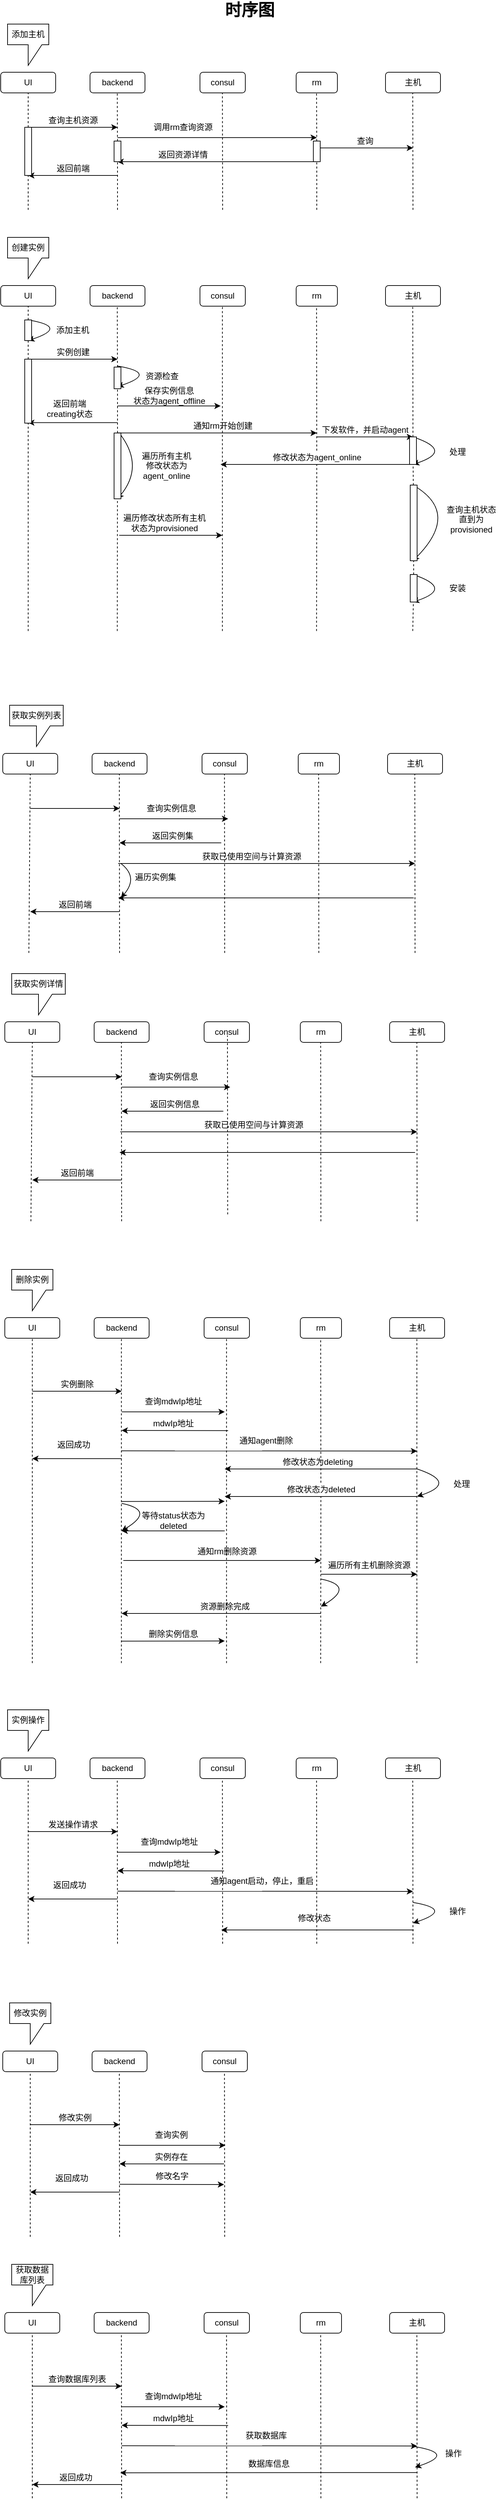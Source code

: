<mxfile version="14.4.4" type="github" pages="2">
  <diagram id="JHB0V9J83hy231VBSRS5" name="时序图">
    <mxGraphModel dx="1038" dy="530" grid="1" gridSize="10" guides="1" tooltips="1" connect="1" arrows="1" fold="1" page="1" pageScale="1" pageWidth="827" pageHeight="1169" math="0" shadow="0">
      <root>
        <mxCell id="0" />
        <mxCell id="1" parent="0" />
        <mxCell id="x7ms55XIc7-pgnnKO1B8-1" value="UI" style="rounded=1;whiteSpace=wrap;html=1;" parent="1" vertex="1">
          <mxGeometry x="40" y="110" width="80" height="30" as="geometry" />
        </mxCell>
        <mxCell id="x7ms55XIc7-pgnnKO1B8-2" value="backend" style="rounded=1;whiteSpace=wrap;html=1;" parent="1" vertex="1">
          <mxGeometry x="170" y="110" width="80" height="30" as="geometry" />
        </mxCell>
        <mxCell id="x7ms55XIc7-pgnnKO1B8-3" value="rm" style="rounded=1;whiteSpace=wrap;html=1;" parent="1" vertex="1">
          <mxGeometry x="470" y="110" width="60" height="30" as="geometry" />
        </mxCell>
        <mxCell id="x7ms55XIc7-pgnnKO1B8-4" value="主机" style="rounded=1;whiteSpace=wrap;html=1;" parent="1" vertex="1">
          <mxGeometry x="600" y="110" width="80" height="30" as="geometry" />
        </mxCell>
        <mxCell id="x7ms55XIc7-pgnnKO1B8-5" value="consul" style="rounded=1;whiteSpace=wrap;html=1;" parent="1" vertex="1">
          <mxGeometry x="330" y="110" width="66" height="30" as="geometry" />
        </mxCell>
        <mxCell id="x7ms55XIc7-pgnnKO1B8-6" value="" style="endArrow=none;html=1;dashed=1;" parent="1" edge="1" source="ttu63wnwoUbBbuzjsD4v-1">
          <mxGeometry width="50" height="50" relative="1" as="geometry">
            <mxPoint x="80" y="310" as="sourcePoint" />
            <mxPoint x="80" y="140" as="targetPoint" />
          </mxGeometry>
        </mxCell>
        <mxCell id="x7ms55XIc7-pgnnKO1B8-7" value="" style="endArrow=none;html=1;dashed=1;" parent="1" edge="1" source="ttu63wnwoUbBbuzjsD4v-7">
          <mxGeometry width="50" height="50" relative="1" as="geometry">
            <mxPoint x="210" y="310" as="sourcePoint" />
            <mxPoint x="209.66" y="140" as="targetPoint" />
          </mxGeometry>
        </mxCell>
        <mxCell id="x7ms55XIc7-pgnnKO1B8-8" value="" style="endArrow=none;html=1;dashed=1;" parent="1" edge="1">
          <mxGeometry width="50" height="50" relative="1" as="geometry">
            <mxPoint x="363" y="310" as="sourcePoint" />
            <mxPoint x="362.66" y="140" as="targetPoint" />
          </mxGeometry>
        </mxCell>
        <mxCell id="x7ms55XIc7-pgnnKO1B8-9" value="" style="endArrow=none;html=1;dashed=1;" parent="1" edge="1" source="ttu63wnwoUbBbuzjsD4v-9">
          <mxGeometry width="50" height="50" relative="1" as="geometry">
            <mxPoint x="500" y="310" as="sourcePoint" />
            <mxPoint x="499.66" y="140" as="targetPoint" />
          </mxGeometry>
        </mxCell>
        <mxCell id="x7ms55XIc7-pgnnKO1B8-10" value="" style="endArrow=none;html=1;dashed=1;" parent="1" edge="1">
          <mxGeometry width="50" height="50" relative="1" as="geometry">
            <mxPoint x="640" y="310" as="sourcePoint" />
            <mxPoint x="639.66" y="140" as="targetPoint" />
          </mxGeometry>
        </mxCell>
        <mxCell id="x7ms55XIc7-pgnnKO1B8-11" value="" style="endArrow=classic;html=1;" parent="1" edge="1">
          <mxGeometry width="50" height="50" relative="1" as="geometry">
            <mxPoint x="80" y="190" as="sourcePoint" />
            <mxPoint x="210" y="190" as="targetPoint" />
          </mxGeometry>
        </mxCell>
        <mxCell id="x7ms55XIc7-pgnnKO1B8-12" value="添加主机" style="shape=callout;whiteSpace=wrap;html=1;perimeter=calloutPerimeter;" parent="1" vertex="1">
          <mxGeometry x="50" y="40" width="60" height="60" as="geometry" />
        </mxCell>
        <mxCell id="x7ms55XIc7-pgnnKO1B8-13" value="查询主机资源" style="text;html=1;resizable=0;autosize=1;align=center;verticalAlign=middle;points=[];fillColor=none;strokeColor=none;rounded=0;" parent="1" vertex="1">
          <mxGeometry x="100" y="170" width="90" height="20" as="geometry" />
        </mxCell>
        <mxCell id="x7ms55XIc7-pgnnKO1B8-14" value="" style="endArrow=classic;html=1;" parent="1" edge="1">
          <mxGeometry width="50" height="50" relative="1" as="geometry">
            <mxPoint x="210" y="205" as="sourcePoint" />
            <mxPoint x="500" y="205" as="targetPoint" />
          </mxGeometry>
        </mxCell>
        <mxCell id="x7ms55XIc7-pgnnKO1B8-15" value="调用rm查询资源" style="text;html=1;resizable=0;autosize=1;align=center;verticalAlign=middle;points=[];fillColor=none;strokeColor=none;rounded=0;" parent="1" vertex="1">
          <mxGeometry x="255" y="180" width="100" height="20" as="geometry" />
        </mxCell>
        <mxCell id="x7ms55XIc7-pgnnKO1B8-16" value="" style="endArrow=classic;html=1;" parent="1" edge="1">
          <mxGeometry width="50" height="50" relative="1" as="geometry">
            <mxPoint x="500" y="220" as="sourcePoint" />
            <mxPoint x="640" y="220" as="targetPoint" />
          </mxGeometry>
        </mxCell>
        <mxCell id="x7ms55XIc7-pgnnKO1B8-17" value="查询" style="text;html=1;resizable=0;autosize=1;align=center;verticalAlign=middle;points=[];fillColor=none;strokeColor=none;rounded=0;" parent="1" vertex="1">
          <mxGeometry x="550" y="200" width="40" height="20" as="geometry" />
        </mxCell>
        <mxCell id="x7ms55XIc7-pgnnKO1B8-18" value="" style="endArrow=classic;html=1;" parent="1" edge="1">
          <mxGeometry width="50" height="50" relative="1" as="geometry">
            <mxPoint x="500" y="240" as="sourcePoint" />
            <mxPoint x="210" y="240" as="targetPoint" />
          </mxGeometry>
        </mxCell>
        <mxCell id="x7ms55XIc7-pgnnKO1B8-19" value="返回资源详情" style="text;html=1;resizable=0;autosize=1;align=center;verticalAlign=middle;points=[];fillColor=none;strokeColor=none;rounded=0;" parent="1" vertex="1">
          <mxGeometry x="260" y="220" width="90" height="20" as="geometry" />
        </mxCell>
        <mxCell id="x7ms55XIc7-pgnnKO1B8-20" value="" style="endArrow=classic;html=1;" parent="1" edge="1">
          <mxGeometry width="50" height="50" relative="1" as="geometry">
            <mxPoint x="210" y="260" as="sourcePoint" />
            <mxPoint x="80" y="260" as="targetPoint" />
          </mxGeometry>
        </mxCell>
        <mxCell id="x7ms55XIc7-pgnnKO1B8-21" value="返回前端" style="text;html=1;resizable=0;autosize=1;align=center;verticalAlign=middle;points=[];fillColor=none;strokeColor=none;rounded=0;" parent="1" vertex="1">
          <mxGeometry x="115" y="240" width="60" height="20" as="geometry" />
        </mxCell>
        <mxCell id="x7ms55XIc7-pgnnKO1B8-22" value="UI" style="rounded=1;whiteSpace=wrap;html=1;" parent="1" vertex="1">
          <mxGeometry x="40" y="420" width="80" height="30" as="geometry" />
        </mxCell>
        <mxCell id="x7ms55XIc7-pgnnKO1B8-23" value="backend" style="rounded=1;whiteSpace=wrap;html=1;" parent="1" vertex="1">
          <mxGeometry x="170" y="420" width="80" height="30" as="geometry" />
        </mxCell>
        <mxCell id="x7ms55XIc7-pgnnKO1B8-24" value="rm" style="rounded=1;whiteSpace=wrap;html=1;" parent="1" vertex="1">
          <mxGeometry x="470" y="420" width="60" height="30" as="geometry" />
        </mxCell>
        <mxCell id="x7ms55XIc7-pgnnKO1B8-25" value="主机" style="rounded=1;whiteSpace=wrap;html=1;" parent="1" vertex="1">
          <mxGeometry x="600" y="420" width="80" height="30" as="geometry" />
        </mxCell>
        <mxCell id="x7ms55XIc7-pgnnKO1B8-26" value="consul" style="rounded=1;whiteSpace=wrap;html=1;" parent="1" vertex="1">
          <mxGeometry x="330" y="420" width="66" height="30" as="geometry" />
        </mxCell>
        <mxCell id="x7ms55XIc7-pgnnKO1B8-27" value="" style="endArrow=none;html=1;dashed=1;" parent="1" edge="1" source="ttu63wnwoUbBbuzjsD4v-11">
          <mxGeometry width="50" height="50" relative="1" as="geometry">
            <mxPoint x="80" y="922.069" as="sourcePoint" />
            <mxPoint x="80" y="450" as="targetPoint" />
          </mxGeometry>
        </mxCell>
        <mxCell id="x7ms55XIc7-pgnnKO1B8-28" value="" style="endArrow=none;html=1;dashed=1;" parent="1" edge="1" source="ttu63wnwoUbBbuzjsD4v-15">
          <mxGeometry width="50" height="50" relative="1" as="geometry">
            <mxPoint x="209.66" y="922.069" as="sourcePoint" />
            <mxPoint x="209.66" y="450" as="targetPoint" />
          </mxGeometry>
        </mxCell>
        <mxCell id="x7ms55XIc7-pgnnKO1B8-29" value="" style="endArrow=none;html=1;dashed=1;" parent="1" edge="1">
          <mxGeometry width="50" height="50" relative="1" as="geometry">
            <mxPoint x="362.66" y="922.069" as="sourcePoint" />
            <mxPoint x="362.66" y="450" as="targetPoint" />
          </mxGeometry>
        </mxCell>
        <mxCell id="x7ms55XIc7-pgnnKO1B8-30" value="" style="endArrow=none;html=1;dashed=1;" parent="1" source="x7ms55XIc7-pgnnKO1B8-51" edge="1">
          <mxGeometry width="50" height="50" relative="1" as="geometry">
            <mxPoint x="499.66" y="922.069" as="sourcePoint" />
            <mxPoint x="499.66" y="450" as="targetPoint" />
          </mxGeometry>
        </mxCell>
        <mxCell id="x7ms55XIc7-pgnnKO1B8-31" value="" style="endArrow=none;html=1;dashed=1;" parent="1" edge="1" source="ttu63wnwoUbBbuzjsD4v-22">
          <mxGeometry width="50" height="50" relative="1" as="geometry">
            <mxPoint x="639.66" y="922.069" as="sourcePoint" />
            <mxPoint x="639.66" y="450" as="targetPoint" />
          </mxGeometry>
        </mxCell>
        <mxCell id="x7ms55XIc7-pgnnKO1B8-32" value="" style="endArrow=classic;html=1;" parent="1" edge="1">
          <mxGeometry width="50" height="50" relative="1" as="geometry">
            <mxPoint x="80" y="527" as="sourcePoint" />
            <mxPoint x="210" y="527" as="targetPoint" />
          </mxGeometry>
        </mxCell>
        <mxCell id="x7ms55XIc7-pgnnKO1B8-33" value="创建实例" style="shape=callout;whiteSpace=wrap;html=1;perimeter=calloutPerimeter;" parent="1" vertex="1">
          <mxGeometry x="50" y="350" width="60" height="60" as="geometry" />
        </mxCell>
        <mxCell id="x7ms55XIc7-pgnnKO1B8-34" value="实例创建" style="text;html=1;resizable=0;autosize=1;align=center;verticalAlign=middle;points=[];fillColor=none;strokeColor=none;rounded=0;" parent="1" vertex="1">
          <mxGeometry x="115" y="507" width="60" height="20" as="geometry" />
        </mxCell>
        <mxCell id="x7ms55XIc7-pgnnKO1B8-35" value="" style="endArrow=classic;html=1;" parent="1" edge="1">
          <mxGeometry width="50" height="50" relative="1" as="geometry">
            <mxPoint x="210" y="595" as="sourcePoint" />
            <mxPoint x="360" y="595" as="targetPoint" />
          </mxGeometry>
        </mxCell>
        <mxCell id="x7ms55XIc7-pgnnKO1B8-36" value="保存实例信息&lt;br&gt;状态为agent_offline" style="text;html=1;resizable=0;autosize=1;align=center;verticalAlign=middle;points=[];fillColor=none;strokeColor=none;rounded=0;" parent="1" vertex="1">
          <mxGeometry x="225" y="565" width="120" height="30" as="geometry" />
        </mxCell>
        <mxCell id="x7ms55XIc7-pgnnKO1B8-37" value="" style="curved=1;endArrow=classic;html=1;" parent="1" edge="1">
          <mxGeometry width="50" height="50" relative="1" as="geometry">
            <mxPoint x="210" y="537" as="sourcePoint" />
            <mxPoint x="210" y="567" as="targetPoint" />
            <Array as="points">
              <mxPoint x="270" y="547" />
            </Array>
          </mxGeometry>
        </mxCell>
        <mxCell id="x7ms55XIc7-pgnnKO1B8-38" value="资源检查" style="text;html=1;strokeColor=none;fillColor=none;align=center;verticalAlign=middle;whiteSpace=wrap;rounded=0;" parent="1" vertex="1">
          <mxGeometry x="250" y="542" width="50" height="20" as="geometry" />
        </mxCell>
        <mxCell id="x7ms55XIc7-pgnnKO1B8-39" value="" style="curved=1;endArrow=classic;html=1;" parent="1" edge="1">
          <mxGeometry width="50" height="50" relative="1" as="geometry">
            <mxPoint x="80" y="470" as="sourcePoint" />
            <mxPoint x="80" y="500" as="targetPoint" />
            <Array as="points">
              <mxPoint x="140" y="480" />
            </Array>
          </mxGeometry>
        </mxCell>
        <mxCell id="x7ms55XIc7-pgnnKO1B8-40" value="添加主机" style="text;html=1;strokeColor=none;fillColor=none;align=center;verticalAlign=middle;whiteSpace=wrap;rounded=0;" parent="1" vertex="1">
          <mxGeometry x="120" y="475" width="50" height="20" as="geometry" />
        </mxCell>
        <mxCell id="x7ms55XIc7-pgnnKO1B8-41" value="" style="endArrow=classic;html=1;" parent="1" edge="1">
          <mxGeometry width="50" height="50" relative="1" as="geometry">
            <mxPoint x="210" y="634.31" as="sourcePoint" />
            <mxPoint x="500" y="634.31" as="targetPoint" />
          </mxGeometry>
        </mxCell>
        <mxCell id="x7ms55XIc7-pgnnKO1B8-42" value="遍历所有主机&lt;br&gt;修改状态为&lt;br&gt;agent_online" style="text;html=1;resizable=0;autosize=1;align=center;verticalAlign=middle;points=[];fillColor=none;strokeColor=none;rounded=0;" parent="1" vertex="1">
          <mxGeometry x="236" y="657.15" width="90" height="50" as="geometry" />
        </mxCell>
        <mxCell id="x7ms55XIc7-pgnnKO1B8-45" value="" style="curved=1;endArrow=classic;html=1;exitX=0.75;exitY=0;exitDx=0;exitDy=0;" parent="1" edge="1" source="ttu63wnwoUbBbuzjsD4v-17">
          <mxGeometry width="50" height="50" relative="1" as="geometry">
            <mxPoint x="210" y="670" as="sourcePoint" />
            <mxPoint x="210" y="730" as="targetPoint" />
            <Array as="points">
              <mxPoint x="250" y="682" />
            </Array>
          </mxGeometry>
        </mxCell>
        <mxCell id="x7ms55XIc7-pgnnKO1B8-46" value="" style="endArrow=classic;html=1;" parent="1" edge="1">
          <mxGeometry width="50" height="50" relative="1" as="geometry">
            <mxPoint x="500" y="640" as="sourcePoint" />
            <mxPoint x="640" y="640" as="targetPoint" />
          </mxGeometry>
        </mxCell>
        <mxCell id="x7ms55XIc7-pgnnKO1B8-47" value="下发软件，并启动agent" style="text;html=1;resizable=0;autosize=1;align=center;verticalAlign=middle;points=[];fillColor=none;strokeColor=none;rounded=0;" parent="1" vertex="1">
          <mxGeometry x="500" y="620" width="140" height="20" as="geometry" />
        </mxCell>
        <mxCell id="x7ms55XIc7-pgnnKO1B8-48" value="" style="curved=1;endArrow=classic;html=1;" parent="1" edge="1">
          <mxGeometry width="50" height="50" relative="1" as="geometry">
            <mxPoint x="640" y="640" as="sourcePoint" />
            <mxPoint x="640" y="680" as="targetPoint" />
            <Array as="points">
              <mxPoint x="700" y="660" />
            </Array>
          </mxGeometry>
        </mxCell>
        <mxCell id="x7ms55XIc7-pgnnKO1B8-49" value="" style="endArrow=classic;html=1;" parent="1" edge="1">
          <mxGeometry width="50" height="50" relative="1" as="geometry">
            <mxPoint x="640" y="680" as="sourcePoint" />
            <mxPoint x="360" y="680" as="targetPoint" />
          </mxGeometry>
        </mxCell>
        <mxCell id="x7ms55XIc7-pgnnKO1B8-50" value="处理" style="text;html=1;strokeColor=none;fillColor=none;align=center;verticalAlign=middle;whiteSpace=wrap;rounded=0;" parent="1" vertex="1">
          <mxGeometry x="680" y="652" width="50" height="20" as="geometry" />
        </mxCell>
        <mxCell id="x7ms55XIc7-pgnnKO1B8-51" value="修改状态为agent_online" style="text;html=1;resizable=0;autosize=1;align=center;verticalAlign=middle;points=[];fillColor=none;strokeColor=none;rounded=0;" parent="1" vertex="1">
          <mxGeometry x="430" y="660" width="140" height="20" as="geometry" />
        </mxCell>
        <mxCell id="x7ms55XIc7-pgnnKO1B8-52" value="" style="endArrow=none;html=1;dashed=1;" parent="1" target="x7ms55XIc7-pgnnKO1B8-51" edge="1">
          <mxGeometry width="50" height="50" relative="1" as="geometry">
            <mxPoint x="499.66" y="922.069" as="sourcePoint" />
            <mxPoint x="499.66" y="450" as="targetPoint" />
          </mxGeometry>
        </mxCell>
        <mxCell id="x7ms55XIc7-pgnnKO1B8-53" value="通知rm开始创建" style="text;html=1;resizable=0;autosize=1;align=center;verticalAlign=middle;points=[];fillColor=none;strokeColor=none;rounded=0;" parent="1" vertex="1">
          <mxGeometry x="313" y="614.31" width="100" height="20" as="geometry" />
        </mxCell>
        <mxCell id="x7ms55XIc7-pgnnKO1B8-54" value="" style="endArrow=classic;html=1;" parent="1" edge="1">
          <mxGeometry width="50" height="50" relative="1" as="geometry">
            <mxPoint x="212.5" y="783" as="sourcePoint" />
            <mxPoint x="362.5" y="783" as="targetPoint" />
            <Array as="points">
              <mxPoint x="282.5" y="783" />
            </Array>
          </mxGeometry>
        </mxCell>
        <mxCell id="x7ms55XIc7-pgnnKO1B8-55" value="遍历修改状态所有主机&lt;br&gt;状态为provisioned" style="text;html=1;resizable=0;autosize=1;align=center;verticalAlign=middle;points=[];fillColor=none;strokeColor=none;rounded=0;" parent="1" vertex="1">
          <mxGeometry x="207.5" y="750" width="140" height="30" as="geometry" />
        </mxCell>
        <mxCell id="x7ms55XIc7-pgnnKO1B8-56" value="" style="endArrow=classic;html=1;" parent="1" edge="1">
          <mxGeometry width="50" height="50" relative="1" as="geometry">
            <mxPoint x="210" y="619.31" as="sourcePoint" />
            <mxPoint x="80" y="619.31" as="targetPoint" />
          </mxGeometry>
        </mxCell>
        <mxCell id="x7ms55XIc7-pgnnKO1B8-57" value="返回前端&lt;br&gt;creating状态" style="text;html=1;resizable=0;autosize=1;align=center;verticalAlign=middle;points=[];fillColor=none;strokeColor=none;rounded=0;" parent="1" vertex="1">
          <mxGeometry x="100" y="584.31" width="80" height="30" as="geometry" />
        </mxCell>
        <mxCell id="x7ms55XIc7-pgnnKO1B8-58" value="" style="curved=1;endArrow=classic;html=1;" parent="1" edge="1">
          <mxGeometry width="50" height="50" relative="1" as="geometry">
            <mxPoint x="640" y="710" as="sourcePoint" />
            <mxPoint x="640" y="820" as="targetPoint" />
            <Array as="points">
              <mxPoint x="710" y="750" />
            </Array>
          </mxGeometry>
        </mxCell>
        <mxCell id="x7ms55XIc7-pgnnKO1B8-59" value="查询主机状态&lt;br&gt;直到为provisioned" style="text;html=1;strokeColor=none;fillColor=none;align=center;verticalAlign=middle;whiteSpace=wrap;rounded=0;" parent="1" vertex="1">
          <mxGeometry x="680" y="750" width="90" height="20" as="geometry" />
        </mxCell>
        <mxCell id="x7ms55XIc7-pgnnKO1B8-60" value="" style="curved=1;endArrow=classic;html=1;" parent="1" edge="1">
          <mxGeometry width="50" height="50" relative="1" as="geometry">
            <mxPoint x="640" y="840" as="sourcePoint" />
            <mxPoint x="640" y="880" as="targetPoint" />
            <Array as="points">
              <mxPoint x="700" y="860" />
            </Array>
          </mxGeometry>
        </mxCell>
        <mxCell id="x7ms55XIc7-pgnnKO1B8-61" value="安装" style="text;html=1;strokeColor=none;fillColor=none;align=center;verticalAlign=middle;whiteSpace=wrap;rounded=0;" parent="1" vertex="1">
          <mxGeometry x="680" y="850" width="50" height="20" as="geometry" />
        </mxCell>
        <mxCell id="x7ms55XIc7-pgnnKO1B8-62" value="UI" style="rounded=1;whiteSpace=wrap;html=1;" parent="1" vertex="1">
          <mxGeometry x="46" y="1920" width="80" height="30" as="geometry" />
        </mxCell>
        <mxCell id="x7ms55XIc7-pgnnKO1B8-63" value="backend" style="rounded=1;whiteSpace=wrap;html=1;" parent="1" vertex="1">
          <mxGeometry x="176" y="1920" width="80" height="30" as="geometry" />
        </mxCell>
        <mxCell id="x7ms55XIc7-pgnnKO1B8-64" value="rm" style="rounded=1;whiteSpace=wrap;html=1;" parent="1" vertex="1">
          <mxGeometry x="476" y="1920" width="60" height="30" as="geometry" />
        </mxCell>
        <mxCell id="x7ms55XIc7-pgnnKO1B8-65" value="主机" style="rounded=1;whiteSpace=wrap;html=1;" parent="1" vertex="1">
          <mxGeometry x="606" y="1920" width="80" height="30" as="geometry" />
        </mxCell>
        <mxCell id="x7ms55XIc7-pgnnKO1B8-66" value="consul" style="rounded=1;whiteSpace=wrap;html=1;" parent="1" vertex="1">
          <mxGeometry x="336" y="1920" width="66" height="30" as="geometry" />
        </mxCell>
        <mxCell id="x7ms55XIc7-pgnnKO1B8-67" value="" style="endArrow=none;html=1;dashed=1;" parent="1" edge="1">
          <mxGeometry width="50" height="50" relative="1" as="geometry">
            <mxPoint x="86" y="2422.069" as="sourcePoint" />
            <mxPoint x="86" y="1950" as="targetPoint" />
          </mxGeometry>
        </mxCell>
        <mxCell id="x7ms55XIc7-pgnnKO1B8-68" value="" style="endArrow=none;html=1;dashed=1;" parent="1" edge="1">
          <mxGeometry width="50" height="50" relative="1" as="geometry">
            <mxPoint x="215.66" y="2422.069" as="sourcePoint" />
            <mxPoint x="215.66" y="1950" as="targetPoint" />
          </mxGeometry>
        </mxCell>
        <mxCell id="x7ms55XIc7-pgnnKO1B8-69" value="" style="endArrow=none;html=1;dashed=1;" parent="1" edge="1">
          <mxGeometry width="50" height="50" relative="1" as="geometry">
            <mxPoint x="368.66" y="2422.069" as="sourcePoint" />
            <mxPoint x="368.66" y="1950" as="targetPoint" />
          </mxGeometry>
        </mxCell>
        <mxCell id="x7ms55XIc7-pgnnKO1B8-70" value="" style="endArrow=none;html=1;dashed=1;" parent="1" source="x7ms55XIc7-pgnnKO1B8-87" edge="1">
          <mxGeometry width="50" height="50" relative="1" as="geometry">
            <mxPoint x="505.66" y="2422.069" as="sourcePoint" />
            <mxPoint x="505.66" y="1950" as="targetPoint" />
          </mxGeometry>
        </mxCell>
        <mxCell id="x7ms55XIc7-pgnnKO1B8-71" value="" style="endArrow=none;html=1;dashed=1;" parent="1" edge="1">
          <mxGeometry width="50" height="50" relative="1" as="geometry">
            <mxPoint x="645.66" y="2422.069" as="sourcePoint" />
            <mxPoint x="645.66" y="1950" as="targetPoint" />
          </mxGeometry>
        </mxCell>
        <mxCell id="x7ms55XIc7-pgnnKO1B8-72" value="" style="endArrow=classic;html=1;" parent="1" edge="1">
          <mxGeometry width="50" height="50" relative="1" as="geometry">
            <mxPoint x="86" y="2027" as="sourcePoint" />
            <mxPoint x="216" y="2027" as="targetPoint" />
          </mxGeometry>
        </mxCell>
        <mxCell id="x7ms55XIc7-pgnnKO1B8-73" value="删除实例" style="shape=callout;whiteSpace=wrap;html=1;perimeter=calloutPerimeter;" parent="1" vertex="1">
          <mxGeometry x="56" y="1850" width="60" height="60" as="geometry" />
        </mxCell>
        <mxCell id="x7ms55XIc7-pgnnKO1B8-74" value="实例删除" style="text;html=1;resizable=0;autosize=1;align=center;verticalAlign=middle;points=[];fillColor=none;strokeColor=none;rounded=0;" parent="1" vertex="1">
          <mxGeometry x="121" y="2007" width="60" height="20" as="geometry" />
        </mxCell>
        <mxCell id="x7ms55XIc7-pgnnKO1B8-75" value="" style="endArrow=classic;html=1;" parent="1" edge="1">
          <mxGeometry width="50" height="50" relative="1" as="geometry">
            <mxPoint x="216" y="2057" as="sourcePoint" />
            <mxPoint x="366" y="2057" as="targetPoint" />
          </mxGeometry>
        </mxCell>
        <mxCell id="x7ms55XIc7-pgnnKO1B8-76" value="查询mdwIp地址" style="text;html=1;resizable=0;autosize=1;align=center;verticalAlign=middle;points=[];fillColor=none;strokeColor=none;rounded=0;" parent="1" vertex="1">
          <mxGeometry x="241" y="2032" width="100" height="20" as="geometry" />
        </mxCell>
        <mxCell id="x7ms55XIc7-pgnnKO1B8-79" value="" style="endArrow=classic;html=1;" parent="1" edge="1">
          <mxGeometry width="50" height="50" relative="1" as="geometry">
            <mxPoint x="216" y="2113.62" as="sourcePoint" />
            <mxPoint x="646" y="2114" as="targetPoint" />
          </mxGeometry>
        </mxCell>
        <mxCell id="x7ms55XIc7-pgnnKO1B8-80" value="等待status状态为&lt;br&gt;deleted" style="text;html=1;resizable=0;autosize=1;align=center;verticalAlign=middle;points=[];fillColor=none;strokeColor=none;rounded=0;" parent="1" vertex="1">
          <mxGeometry x="236" y="2200" width="110" height="30" as="geometry" />
        </mxCell>
        <mxCell id="x7ms55XIc7-pgnnKO1B8-81" value="" style="endArrow=classic;html=1;" parent="1" edge="1">
          <mxGeometry width="50" height="50" relative="1" as="geometry">
            <mxPoint x="216" y="2187.31" as="sourcePoint" />
            <mxPoint x="366" y="2187" as="targetPoint" />
          </mxGeometry>
        </mxCell>
        <mxCell id="x7ms55XIc7-pgnnKO1B8-82" value="" style="endArrow=classic;html=1;" parent="1" edge="1">
          <mxGeometry width="50" height="50" relative="1" as="geometry">
            <mxPoint x="366" y="2230" as="sourcePoint" />
            <mxPoint x="216" y="2230" as="targetPoint" />
          </mxGeometry>
        </mxCell>
        <mxCell id="x7ms55XIc7-pgnnKO1B8-83" value="" style="curved=1;endArrow=classic;html=1;" parent="1" edge="1">
          <mxGeometry width="50" height="50" relative="1" as="geometry">
            <mxPoint x="216" y="2190" as="sourcePoint" />
            <mxPoint x="216" y="2230" as="targetPoint" />
            <Array as="points">
              <mxPoint x="266" y="2200" />
            </Array>
          </mxGeometry>
        </mxCell>
        <mxCell id="x7ms55XIc7-pgnnKO1B8-84" value="" style="curved=1;endArrow=classic;html=1;" parent="1" edge="1">
          <mxGeometry width="50" height="50" relative="1" as="geometry">
            <mxPoint x="646" y="2140" as="sourcePoint" />
            <mxPoint x="646" y="2180" as="targetPoint" />
            <Array as="points">
              <mxPoint x="706" y="2160" />
            </Array>
          </mxGeometry>
        </mxCell>
        <mxCell id="x7ms55XIc7-pgnnKO1B8-85" value="" style="endArrow=classic;html=1;" parent="1" edge="1">
          <mxGeometry width="50" height="50" relative="1" as="geometry">
            <mxPoint x="646" y="2180" as="sourcePoint" />
            <mxPoint x="366" y="2180" as="targetPoint" />
          </mxGeometry>
        </mxCell>
        <mxCell id="x7ms55XIc7-pgnnKO1B8-86" value="处理" style="text;html=1;strokeColor=none;fillColor=none;align=center;verticalAlign=middle;whiteSpace=wrap;rounded=0;" parent="1" vertex="1">
          <mxGeometry x="686" y="2152" width="50" height="20" as="geometry" />
        </mxCell>
        <mxCell id="x7ms55XIc7-pgnnKO1B8-87" value="修改状态为deleted" style="text;html=1;resizable=0;autosize=1;align=center;verticalAlign=middle;points=[];fillColor=none;strokeColor=none;rounded=0;" parent="1" vertex="1">
          <mxGeometry x="451" y="2160" width="110" height="20" as="geometry" />
        </mxCell>
        <mxCell id="x7ms55XIc7-pgnnKO1B8-88" value="" style="endArrow=none;html=1;dashed=1;" parent="1" target="x7ms55XIc7-pgnnKO1B8-87" edge="1">
          <mxGeometry width="50" height="50" relative="1" as="geometry">
            <mxPoint x="505.66" y="2422.069" as="sourcePoint" />
            <mxPoint x="505.66" y="1950" as="targetPoint" />
          </mxGeometry>
        </mxCell>
        <mxCell id="x7ms55XIc7-pgnnKO1B8-89" value="通知agent删除" style="text;html=1;resizable=0;autosize=1;align=center;verticalAlign=middle;points=[];fillColor=none;strokeColor=none;rounded=0;" parent="1" vertex="1">
          <mxGeometry x="381" y="2089.31" width="90" height="20" as="geometry" />
        </mxCell>
        <mxCell id="x7ms55XIc7-pgnnKO1B8-90" value="" style="endArrow=classic;html=1;" parent="1" edge="1">
          <mxGeometry width="50" height="50" relative="1" as="geometry">
            <mxPoint x="218.5" y="2273" as="sourcePoint" />
            <mxPoint x="506" y="2273" as="targetPoint" />
            <Array as="points">
              <mxPoint x="288.5" y="2273" />
            </Array>
          </mxGeometry>
        </mxCell>
        <mxCell id="x7ms55XIc7-pgnnKO1B8-91" value="通知rm删除资源" style="text;html=1;resizable=0;autosize=1;align=center;verticalAlign=middle;points=[];fillColor=none;strokeColor=none;rounded=0;" parent="1" vertex="1">
          <mxGeometry x="319" y="2250" width="100" height="20" as="geometry" />
        </mxCell>
        <mxCell id="x7ms55XIc7-pgnnKO1B8-92" value="" style="endArrow=classic;html=1;" parent="1" edge="1">
          <mxGeometry width="50" height="50" relative="1" as="geometry">
            <mxPoint x="371" y="2084.31" as="sourcePoint" />
            <mxPoint x="216" y="2084" as="targetPoint" />
          </mxGeometry>
        </mxCell>
        <mxCell id="x7ms55XIc7-pgnnKO1B8-93" value="mdwIp地址" style="text;html=1;resizable=0;autosize=1;align=center;verticalAlign=middle;points=[];fillColor=none;strokeColor=none;rounded=0;" parent="1" vertex="1">
          <mxGeometry x="256" y="2064.31" width="70" height="20" as="geometry" />
        </mxCell>
        <mxCell id="x7ms55XIc7-pgnnKO1B8-94" value="修改状态为deleting" style="text;html=1;resizable=0;autosize=1;align=center;verticalAlign=middle;points=[];fillColor=none;strokeColor=none;rounded=0;" parent="1" vertex="1">
          <mxGeometry x="441" y="2120" width="120" height="20" as="geometry" />
        </mxCell>
        <mxCell id="x7ms55XIc7-pgnnKO1B8-95" value="" style="endArrow=classic;html=1;" parent="1" edge="1">
          <mxGeometry width="50" height="50" relative="1" as="geometry">
            <mxPoint x="646" y="2140" as="sourcePoint" />
            <mxPoint x="366" y="2140" as="targetPoint" />
          </mxGeometry>
        </mxCell>
        <mxCell id="x7ms55XIc7-pgnnKO1B8-96" value="" style="endArrow=classic;html=1;" parent="1" edge="1">
          <mxGeometry width="50" height="50" relative="1" as="geometry">
            <mxPoint x="506" y="2293" as="sourcePoint" />
            <mxPoint x="646" y="2293" as="targetPoint" />
            <Array as="points">
              <mxPoint x="576" y="2293" />
            </Array>
          </mxGeometry>
        </mxCell>
        <mxCell id="x7ms55XIc7-pgnnKO1B8-97" value="遍历所有主机删除资源" style="text;html=1;resizable=0;autosize=1;align=center;verticalAlign=middle;points=[];fillColor=none;strokeColor=none;rounded=0;" parent="1" vertex="1">
          <mxGeometry x="506" y="2270" width="140" height="20" as="geometry" />
        </mxCell>
        <mxCell id="x7ms55XIc7-pgnnKO1B8-98" value="" style="curved=1;endArrow=classic;html=1;" parent="1" edge="1">
          <mxGeometry width="50" height="50" relative="1" as="geometry">
            <mxPoint x="506" y="2300" as="sourcePoint" />
            <mxPoint x="506" y="2340" as="targetPoint" />
            <Array as="points">
              <mxPoint x="556" y="2310" />
            </Array>
          </mxGeometry>
        </mxCell>
        <mxCell id="x7ms55XIc7-pgnnKO1B8-99" value="资源删除完成" style="text;html=1;resizable=0;autosize=1;align=center;verticalAlign=middle;points=[];fillColor=none;strokeColor=none;rounded=0;" parent="1" vertex="1">
          <mxGeometry x="321" y="2330" width="90" height="20" as="geometry" />
        </mxCell>
        <mxCell id="x7ms55XIc7-pgnnKO1B8-100" value="" style="endArrow=classic;html=1;" parent="1" edge="1">
          <mxGeometry width="50" height="50" relative="1" as="geometry">
            <mxPoint x="506" y="2350" as="sourcePoint" />
            <mxPoint x="216" y="2350" as="targetPoint" />
          </mxGeometry>
        </mxCell>
        <mxCell id="x7ms55XIc7-pgnnKO1B8-101" value="" style="endArrow=classic;html=1;" parent="1" edge="1">
          <mxGeometry width="50" height="50" relative="1" as="geometry">
            <mxPoint x="216" y="2390.31" as="sourcePoint" />
            <mxPoint x="366" y="2390" as="targetPoint" />
          </mxGeometry>
        </mxCell>
        <mxCell id="x7ms55XIc7-pgnnKO1B8-102" value="删除实例信息" style="text;html=1;resizable=0;autosize=1;align=center;verticalAlign=middle;points=[];fillColor=none;strokeColor=none;rounded=0;" parent="1" vertex="1">
          <mxGeometry x="246" y="2370" width="90" height="20" as="geometry" />
        </mxCell>
        <mxCell id="x7ms55XIc7-pgnnKO1B8-103" value="" style="endArrow=classic;html=1;" parent="1" edge="1">
          <mxGeometry width="50" height="50" relative="1" as="geometry">
            <mxPoint x="216" y="2125" as="sourcePoint" />
            <mxPoint x="86" y="2125" as="targetPoint" />
          </mxGeometry>
        </mxCell>
        <mxCell id="x7ms55XIc7-pgnnKO1B8-104" value="返回成功" style="text;html=1;resizable=0;autosize=1;align=center;verticalAlign=middle;points=[];fillColor=none;strokeColor=none;rounded=0;" parent="1" vertex="1">
          <mxGeometry x="116" y="2095" width="60" height="20" as="geometry" />
        </mxCell>
        <mxCell id="x7ms55XIc7-pgnnKO1B8-105" value="UI" style="rounded=1;whiteSpace=wrap;html=1;" parent="1" vertex="1">
          <mxGeometry x="43" y="1100" width="80" height="30" as="geometry" />
        </mxCell>
        <mxCell id="x7ms55XIc7-pgnnKO1B8-106" value="backend" style="rounded=1;whiteSpace=wrap;html=1;" parent="1" vertex="1">
          <mxGeometry x="173" y="1100" width="80" height="30" as="geometry" />
        </mxCell>
        <mxCell id="x7ms55XIc7-pgnnKO1B8-107" value="rm" style="rounded=1;whiteSpace=wrap;html=1;" parent="1" vertex="1">
          <mxGeometry x="473" y="1100" width="60" height="30" as="geometry" />
        </mxCell>
        <mxCell id="x7ms55XIc7-pgnnKO1B8-108" value="主机" style="rounded=1;whiteSpace=wrap;html=1;" parent="1" vertex="1">
          <mxGeometry x="603" y="1100" width="80" height="30" as="geometry" />
        </mxCell>
        <mxCell id="x7ms55XIc7-pgnnKO1B8-109" value="consul" style="rounded=1;whiteSpace=wrap;html=1;" parent="1" vertex="1">
          <mxGeometry x="333" y="1100" width="66" height="30" as="geometry" />
        </mxCell>
        <mxCell id="x7ms55XIc7-pgnnKO1B8-110" value="" style="endArrow=none;html=1;dashed=1;" parent="1" edge="1">
          <mxGeometry width="50" height="50" relative="1" as="geometry">
            <mxPoint x="81" y="1390" as="sourcePoint" />
            <mxPoint x="83" y="1130" as="targetPoint" />
          </mxGeometry>
        </mxCell>
        <mxCell id="x7ms55XIc7-pgnnKO1B8-111" value="" style="endArrow=none;html=1;dashed=1;" parent="1" edge="1">
          <mxGeometry width="50" height="50" relative="1" as="geometry">
            <mxPoint x="213" y="1390" as="sourcePoint" />
            <mxPoint x="212.66" y="1130" as="targetPoint" />
          </mxGeometry>
        </mxCell>
        <mxCell id="x7ms55XIc7-pgnnKO1B8-112" value="" style="endArrow=none;html=1;dashed=1;" parent="1" edge="1">
          <mxGeometry width="50" height="50" relative="1" as="geometry">
            <mxPoint x="366" y="1390" as="sourcePoint" />
            <mxPoint x="365.66" y="1130" as="targetPoint" />
          </mxGeometry>
        </mxCell>
        <mxCell id="x7ms55XIc7-pgnnKO1B8-113" value="" style="endArrow=none;html=1;dashed=1;" parent="1" edge="1">
          <mxGeometry width="50" height="50" relative="1" as="geometry">
            <mxPoint x="503" y="1390" as="sourcePoint" />
            <mxPoint x="502.66" y="1130" as="targetPoint" />
          </mxGeometry>
        </mxCell>
        <mxCell id="x7ms55XIc7-pgnnKO1B8-114" value="" style="endArrow=none;html=1;dashed=1;" parent="1" edge="1">
          <mxGeometry width="50" height="50" relative="1" as="geometry">
            <mxPoint x="643" y="1390" as="sourcePoint" />
            <mxPoint x="642.66" y="1130" as="targetPoint" />
          </mxGeometry>
        </mxCell>
        <mxCell id="x7ms55XIc7-pgnnKO1B8-115" value="" style="endArrow=classic;html=1;" parent="1" edge="1">
          <mxGeometry width="50" height="50" relative="1" as="geometry">
            <mxPoint x="83" y="1180" as="sourcePoint" />
            <mxPoint x="213" y="1180" as="targetPoint" />
          </mxGeometry>
        </mxCell>
        <mxCell id="x7ms55XIc7-pgnnKO1B8-116" value="获取实例列表" style="shape=callout;whiteSpace=wrap;html=1;perimeter=calloutPerimeter;" parent="1" vertex="1">
          <mxGeometry x="53" y="1030" width="78" height="60" as="geometry" />
        </mxCell>
        <mxCell id="x7ms55XIc7-pgnnKO1B8-117" value="遍历实例集" style="text;html=1;resizable=0;autosize=1;align=center;verticalAlign=middle;points=[];fillColor=none;strokeColor=none;rounded=0;" parent="1" vertex="1">
          <mxGeometry x="225" y="1270" width="80" height="20" as="geometry" />
        </mxCell>
        <mxCell id="x7ms55XIc7-pgnnKO1B8-118" value="" style="endArrow=classic;html=1;" parent="1" edge="1">
          <mxGeometry width="50" height="50" relative="1" as="geometry">
            <mxPoint x="213" y="1195" as="sourcePoint" />
            <mxPoint x="371" y="1195" as="targetPoint" />
          </mxGeometry>
        </mxCell>
        <mxCell id="x7ms55XIc7-pgnnKO1B8-119" value="查询实例信息" style="text;html=1;resizable=0;autosize=1;align=center;verticalAlign=middle;points=[];fillColor=none;strokeColor=none;rounded=0;" parent="1" vertex="1">
          <mxGeometry x="243" y="1170" width="90" height="20" as="geometry" />
        </mxCell>
        <mxCell id="x7ms55XIc7-pgnnKO1B8-120" value="" style="endArrow=classic;html=1;" parent="1" edge="1">
          <mxGeometry width="50" height="50" relative="1" as="geometry">
            <mxPoint x="211" y="1260" as="sourcePoint" />
            <mxPoint x="643" y="1260" as="targetPoint" />
          </mxGeometry>
        </mxCell>
        <mxCell id="x7ms55XIc7-pgnnKO1B8-121" value="获取已使用空间与计算资源" style="text;html=1;resizable=0;autosize=1;align=center;verticalAlign=middle;points=[];fillColor=none;strokeColor=none;rounded=0;" parent="1" vertex="1">
          <mxGeometry x="325" y="1240" width="160" height="20" as="geometry" />
        </mxCell>
        <mxCell id="x7ms55XIc7-pgnnKO1B8-122" value="" style="endArrow=classic;html=1;" parent="1" edge="1">
          <mxGeometry width="50" height="50" relative="1" as="geometry">
            <mxPoint x="361" y="1230" as="sourcePoint" />
            <mxPoint x="213" y="1230" as="targetPoint" />
          </mxGeometry>
        </mxCell>
        <mxCell id="x7ms55XIc7-pgnnKO1B8-123" value="返回实例集" style="text;html=1;resizable=0;autosize=1;align=center;verticalAlign=middle;points=[];fillColor=none;strokeColor=none;rounded=0;" parent="1" vertex="1">
          <mxGeometry x="250" y="1210" width="80" height="20" as="geometry" />
        </mxCell>
        <mxCell id="x7ms55XIc7-pgnnKO1B8-124" value="" style="endArrow=classic;html=1;" parent="1" edge="1">
          <mxGeometry width="50" height="50" relative="1" as="geometry">
            <mxPoint x="213" y="1330" as="sourcePoint" />
            <mxPoint x="83" y="1330" as="targetPoint" />
          </mxGeometry>
        </mxCell>
        <mxCell id="x7ms55XIc7-pgnnKO1B8-125" value="返回前端" style="text;html=1;resizable=0;autosize=1;align=center;verticalAlign=middle;points=[];fillColor=none;strokeColor=none;rounded=0;" parent="1" vertex="1">
          <mxGeometry x="118" y="1310" width="60" height="20" as="geometry" />
        </mxCell>
        <mxCell id="x7ms55XIc7-pgnnKO1B8-126" value="" style="endArrow=classic;html=1;" parent="1" edge="1">
          <mxGeometry width="50" height="50" relative="1" as="geometry">
            <mxPoint x="641" y="1310" as="sourcePoint" />
            <mxPoint x="211" y="1310" as="targetPoint" />
          </mxGeometry>
        </mxCell>
        <mxCell id="x7ms55XIc7-pgnnKO1B8-127" value="" style="curved=1;endArrow=classic;html=1;" parent="1" edge="1">
          <mxGeometry width="50" height="50" relative="1" as="geometry">
            <mxPoint x="215" y="1260" as="sourcePoint" />
            <mxPoint x="215" y="1310" as="targetPoint" />
            <Array as="points">
              <mxPoint x="241" y="1280" />
            </Array>
          </mxGeometry>
        </mxCell>
        <mxCell id="x7ms55XIc7-pgnnKO1B8-128" value="UI" style="rounded=1;whiteSpace=wrap;html=1;" parent="1" vertex="1">
          <mxGeometry x="46" y="1490" width="80" height="30" as="geometry" />
        </mxCell>
        <mxCell id="x7ms55XIc7-pgnnKO1B8-129" value="backend" style="rounded=1;whiteSpace=wrap;html=1;" parent="1" vertex="1">
          <mxGeometry x="176" y="1490" width="80" height="30" as="geometry" />
        </mxCell>
        <mxCell id="x7ms55XIc7-pgnnKO1B8-130" value="rm" style="rounded=1;whiteSpace=wrap;html=1;" parent="1" vertex="1">
          <mxGeometry x="476" y="1490" width="60" height="30" as="geometry" />
        </mxCell>
        <mxCell id="x7ms55XIc7-pgnnKO1B8-131" value="主机" style="rounded=1;whiteSpace=wrap;html=1;" parent="1" vertex="1">
          <mxGeometry x="606" y="1490" width="80" height="30" as="geometry" />
        </mxCell>
        <mxCell id="x7ms55XIc7-pgnnKO1B8-132" value="consul" style="rounded=1;whiteSpace=wrap;html=1;" parent="1" vertex="1">
          <mxGeometry x="336" y="1490" width="66" height="30" as="geometry" />
        </mxCell>
        <mxCell id="x7ms55XIc7-pgnnKO1B8-133" value="" style="endArrow=none;html=1;dashed=1;" parent="1" edge="1">
          <mxGeometry width="50" height="50" relative="1" as="geometry">
            <mxPoint x="84" y="1780" as="sourcePoint" />
            <mxPoint x="86" y="1520" as="targetPoint" />
          </mxGeometry>
        </mxCell>
        <mxCell id="x7ms55XIc7-pgnnKO1B8-134" value="" style="endArrow=none;html=1;dashed=1;" parent="1" edge="1">
          <mxGeometry width="50" height="50" relative="1" as="geometry">
            <mxPoint x="216" y="1780" as="sourcePoint" />
            <mxPoint x="215.66" y="1520" as="targetPoint" />
          </mxGeometry>
        </mxCell>
        <mxCell id="x7ms55XIc7-pgnnKO1B8-136" value="" style="endArrow=none;html=1;dashed=1;" parent="1" edge="1">
          <mxGeometry width="50" height="50" relative="1" as="geometry">
            <mxPoint x="506" y="1780" as="sourcePoint" />
            <mxPoint x="505.66" y="1520" as="targetPoint" />
          </mxGeometry>
        </mxCell>
        <mxCell id="x7ms55XIc7-pgnnKO1B8-137" value="" style="endArrow=none;html=1;dashed=1;" parent="1" edge="1">
          <mxGeometry width="50" height="50" relative="1" as="geometry">
            <mxPoint x="646" y="1780" as="sourcePoint" />
            <mxPoint x="645.66" y="1520" as="targetPoint" />
          </mxGeometry>
        </mxCell>
        <mxCell id="x7ms55XIc7-pgnnKO1B8-138" value="" style="endArrow=classic;html=1;" parent="1" edge="1">
          <mxGeometry width="50" height="50" relative="1" as="geometry">
            <mxPoint x="86" y="1570" as="sourcePoint" />
            <mxPoint x="216" y="1570" as="targetPoint" />
          </mxGeometry>
        </mxCell>
        <mxCell id="x7ms55XIc7-pgnnKO1B8-139" value="获取实例详情" style="shape=callout;whiteSpace=wrap;html=1;perimeter=calloutPerimeter;" parent="1" vertex="1">
          <mxGeometry x="56" y="1420" width="78" height="60" as="geometry" />
        </mxCell>
        <mxCell id="x7ms55XIc7-pgnnKO1B8-140" value="" style="endArrow=classic;html=1;" parent="1" edge="1">
          <mxGeometry width="50" height="50" relative="1" as="geometry">
            <mxPoint x="216" y="1585" as="sourcePoint" />
            <mxPoint x="374" y="1585" as="targetPoint" />
          </mxGeometry>
        </mxCell>
        <mxCell id="x7ms55XIc7-pgnnKO1B8-141" value="查询实例信息" style="text;html=1;resizable=0;autosize=1;align=center;verticalAlign=middle;points=[];fillColor=none;strokeColor=none;rounded=0;" parent="1" vertex="1">
          <mxGeometry x="246" y="1560" width="90" height="20" as="geometry" />
        </mxCell>
        <mxCell id="x7ms55XIc7-pgnnKO1B8-142" value="" style="endArrow=classic;html=1;" parent="1" edge="1">
          <mxGeometry width="50" height="50" relative="1" as="geometry">
            <mxPoint x="214" y="1650" as="sourcePoint" />
            <mxPoint x="646" y="1650" as="targetPoint" />
          </mxGeometry>
        </mxCell>
        <mxCell id="x7ms55XIc7-pgnnKO1B8-143" value="获取已使用空间与计算资源" style="text;html=1;resizable=0;autosize=1;align=center;verticalAlign=middle;points=[];fillColor=none;strokeColor=none;rounded=0;" parent="1" vertex="1">
          <mxGeometry x="328" y="1630" width="160" height="20" as="geometry" />
        </mxCell>
        <mxCell id="x7ms55XIc7-pgnnKO1B8-144" value="" style="endArrow=classic;html=1;" parent="1" edge="1">
          <mxGeometry width="50" height="50" relative="1" as="geometry">
            <mxPoint x="364" y="1620" as="sourcePoint" />
            <mxPoint x="216" y="1620" as="targetPoint" />
          </mxGeometry>
        </mxCell>
        <mxCell id="x7ms55XIc7-pgnnKO1B8-145" value="返回实例信息" style="text;html=1;resizable=0;autosize=1;align=center;verticalAlign=middle;points=[];fillColor=none;strokeColor=none;rounded=0;" parent="1" vertex="1">
          <mxGeometry x="248" y="1600" width="90" height="20" as="geometry" />
        </mxCell>
        <mxCell id="x7ms55XIc7-pgnnKO1B8-146" value="" style="endArrow=classic;html=1;" parent="1" edge="1">
          <mxGeometry width="50" height="50" relative="1" as="geometry">
            <mxPoint x="216" y="1720" as="sourcePoint" />
            <mxPoint x="86" y="1720" as="targetPoint" />
          </mxGeometry>
        </mxCell>
        <mxCell id="x7ms55XIc7-pgnnKO1B8-147" value="返回前端" style="text;html=1;resizable=0;autosize=1;align=center;verticalAlign=middle;points=[];fillColor=none;strokeColor=none;rounded=0;" parent="1" vertex="1">
          <mxGeometry x="121" y="1700" width="60" height="20" as="geometry" />
        </mxCell>
        <mxCell id="x7ms55XIc7-pgnnKO1B8-148" value="" style="endArrow=classic;html=1;" parent="1" edge="1">
          <mxGeometry width="50" height="50" relative="1" as="geometry">
            <mxPoint x="643" y="1680" as="sourcePoint" />
            <mxPoint x="213" y="1680" as="targetPoint" />
          </mxGeometry>
        </mxCell>
        <mxCell id="x7ms55XIc7-pgnnKO1B8-149" value="UI" style="rounded=1;whiteSpace=wrap;html=1;" parent="1" vertex="1">
          <mxGeometry x="40" y="2560" width="80" height="30" as="geometry" />
        </mxCell>
        <mxCell id="x7ms55XIc7-pgnnKO1B8-150" value="backend" style="rounded=1;whiteSpace=wrap;html=1;" parent="1" vertex="1">
          <mxGeometry x="170" y="2560" width="80" height="30" as="geometry" />
        </mxCell>
        <mxCell id="x7ms55XIc7-pgnnKO1B8-151" value="rm" style="rounded=1;whiteSpace=wrap;html=1;" parent="1" vertex="1">
          <mxGeometry x="470" y="2560" width="60" height="30" as="geometry" />
        </mxCell>
        <mxCell id="x7ms55XIc7-pgnnKO1B8-152" value="主机" style="rounded=1;whiteSpace=wrap;html=1;" parent="1" vertex="1">
          <mxGeometry x="600" y="2560" width="80" height="30" as="geometry" />
        </mxCell>
        <mxCell id="x7ms55XIc7-pgnnKO1B8-153" value="consul" style="rounded=1;whiteSpace=wrap;html=1;" parent="1" vertex="1">
          <mxGeometry x="330" y="2560" width="66" height="30" as="geometry" />
        </mxCell>
        <mxCell id="x7ms55XIc7-pgnnKO1B8-154" value="" style="endArrow=none;html=1;dashed=1;" parent="1" edge="1">
          <mxGeometry width="50" height="50" relative="1" as="geometry">
            <mxPoint x="80" y="2830" as="sourcePoint" />
            <mxPoint x="80" y="2590" as="targetPoint" />
          </mxGeometry>
        </mxCell>
        <mxCell id="x7ms55XIc7-pgnnKO1B8-155" value="" style="endArrow=none;html=1;dashed=1;" parent="1" edge="1">
          <mxGeometry width="50" height="50" relative="1" as="geometry">
            <mxPoint x="210" y="2830" as="sourcePoint" />
            <mxPoint x="209.66" y="2590" as="targetPoint" />
          </mxGeometry>
        </mxCell>
        <mxCell id="x7ms55XIc7-pgnnKO1B8-156" value="" style="endArrow=none;html=1;dashed=1;" parent="1" edge="1">
          <mxGeometry width="50" height="50" relative="1" as="geometry">
            <mxPoint x="363" y="2830" as="sourcePoint" />
            <mxPoint x="362.66" y="2590" as="targetPoint" />
          </mxGeometry>
        </mxCell>
        <mxCell id="x7ms55XIc7-pgnnKO1B8-157" value="" style="endArrow=none;html=1;dashed=1;" parent="1" edge="1">
          <mxGeometry width="50" height="50" relative="1" as="geometry">
            <mxPoint x="500" y="2830" as="sourcePoint" />
            <mxPoint x="499.66" y="2590" as="targetPoint" />
          </mxGeometry>
        </mxCell>
        <mxCell id="x7ms55XIc7-pgnnKO1B8-158" value="" style="endArrow=none;html=1;dashed=1;" parent="1" edge="1">
          <mxGeometry width="50" height="50" relative="1" as="geometry">
            <mxPoint x="640" y="2830" as="sourcePoint" />
            <mxPoint x="639.66" y="2590" as="targetPoint" />
          </mxGeometry>
        </mxCell>
        <mxCell id="x7ms55XIc7-pgnnKO1B8-159" value="" style="endArrow=classic;html=1;" parent="1" edge="1">
          <mxGeometry width="50" height="50" relative="1" as="geometry">
            <mxPoint x="80" y="2667" as="sourcePoint" />
            <mxPoint x="210" y="2667" as="targetPoint" />
          </mxGeometry>
        </mxCell>
        <mxCell id="x7ms55XIc7-pgnnKO1B8-160" value="实例操作" style="shape=callout;whiteSpace=wrap;html=1;perimeter=calloutPerimeter;" parent="1" vertex="1">
          <mxGeometry x="50" y="2490" width="60" height="60" as="geometry" />
        </mxCell>
        <mxCell id="x7ms55XIc7-pgnnKO1B8-161" value="发送操作请求" style="text;html=1;resizable=0;autosize=1;align=center;verticalAlign=middle;points=[];fillColor=none;strokeColor=none;rounded=0;" parent="1" vertex="1">
          <mxGeometry x="100" y="2647" width="90" height="20" as="geometry" />
        </mxCell>
        <mxCell id="x7ms55XIc7-pgnnKO1B8-162" value="" style="endArrow=classic;html=1;" parent="1" edge="1">
          <mxGeometry width="50" height="50" relative="1" as="geometry">
            <mxPoint x="210" y="2697" as="sourcePoint" />
            <mxPoint x="360" y="2697" as="targetPoint" />
          </mxGeometry>
        </mxCell>
        <mxCell id="x7ms55XIc7-pgnnKO1B8-163" value="查询mdwIp地址" style="text;html=1;resizable=0;autosize=1;align=center;verticalAlign=middle;points=[];fillColor=none;strokeColor=none;rounded=0;" parent="1" vertex="1">
          <mxGeometry x="235" y="2672" width="100" height="20" as="geometry" />
        </mxCell>
        <mxCell id="x7ms55XIc7-pgnnKO1B8-166" value="" style="endArrow=classic;html=1;" parent="1" edge="1">
          <mxGeometry width="50" height="50" relative="1" as="geometry">
            <mxPoint x="210" y="2753.62" as="sourcePoint" />
            <mxPoint x="640" y="2754" as="targetPoint" />
          </mxGeometry>
        </mxCell>
        <mxCell id="x7ms55XIc7-pgnnKO1B8-167" value="通知agent启动，停止，重启" style="text;html=1;resizable=0;autosize=1;align=center;verticalAlign=middle;points=[];fillColor=none;strokeColor=none;rounded=0;" parent="1" vertex="1">
          <mxGeometry x="335" y="2729.31" width="170" height="20" as="geometry" />
        </mxCell>
        <mxCell id="x7ms55XIc7-pgnnKO1B8-168" value="" style="endArrow=classic;html=1;" parent="1" edge="1">
          <mxGeometry width="50" height="50" relative="1" as="geometry">
            <mxPoint x="365" y="2724.31" as="sourcePoint" />
            <mxPoint x="210" y="2724" as="targetPoint" />
          </mxGeometry>
        </mxCell>
        <mxCell id="x7ms55XIc7-pgnnKO1B8-169" value="mdwIp地址" style="text;html=1;resizable=0;autosize=1;align=center;verticalAlign=middle;points=[];fillColor=none;strokeColor=none;rounded=0;" parent="1" vertex="1">
          <mxGeometry x="250" y="2704.31" width="70" height="20" as="geometry" />
        </mxCell>
        <mxCell id="x7ms55XIc7-pgnnKO1B8-170" value="" style="endArrow=classic;html=1;" parent="1" edge="1">
          <mxGeometry width="50" height="50" relative="1" as="geometry">
            <mxPoint x="210" y="2765" as="sourcePoint" />
            <mxPoint x="80" y="2765" as="targetPoint" />
          </mxGeometry>
        </mxCell>
        <mxCell id="x7ms55XIc7-pgnnKO1B8-171" value="返回成功" style="text;html=1;resizable=0;autosize=1;align=center;verticalAlign=middle;points=[];fillColor=none;strokeColor=none;rounded=0;" parent="1" vertex="1">
          <mxGeometry x="110" y="2735" width="60" height="20" as="geometry" />
        </mxCell>
        <mxCell id="x7ms55XIc7-pgnnKO1B8-172" value="" style="curved=1;endArrow=classic;html=1;" parent="1" edge="1">
          <mxGeometry width="50" height="50" relative="1" as="geometry">
            <mxPoint x="640" y="2770" as="sourcePoint" />
            <mxPoint x="640" y="2800" as="targetPoint" />
            <Array as="points">
              <mxPoint x="700" y="2780" />
            </Array>
          </mxGeometry>
        </mxCell>
        <mxCell id="x7ms55XIc7-pgnnKO1B8-173" value="操作" style="text;html=1;strokeColor=none;fillColor=none;align=center;verticalAlign=middle;whiteSpace=wrap;rounded=0;" parent="1" vertex="1">
          <mxGeometry x="680" y="2773" width="50" height="20" as="geometry" />
        </mxCell>
        <mxCell id="x7ms55XIc7-pgnnKO1B8-174" value="" style="endArrow=classic;html=1;" parent="1" edge="1">
          <mxGeometry width="50" height="50" relative="1" as="geometry">
            <mxPoint x="641" y="2810" as="sourcePoint" />
            <mxPoint x="361" y="2810" as="targetPoint" />
          </mxGeometry>
        </mxCell>
        <mxCell id="x7ms55XIc7-pgnnKO1B8-175" value="修改状态" style="text;html=1;resizable=0;autosize=1;align=center;verticalAlign=middle;points=[];fillColor=none;strokeColor=none;rounded=0;" parent="1" vertex="1">
          <mxGeometry x="466" y="2783" width="60" height="20" as="geometry" />
        </mxCell>
        <mxCell id="x7ms55XIc7-pgnnKO1B8-176" value="UI" style="rounded=1;whiteSpace=wrap;html=1;" parent="1" vertex="1">
          <mxGeometry x="46" y="3366" width="80" height="30" as="geometry" />
        </mxCell>
        <mxCell id="x7ms55XIc7-pgnnKO1B8-177" value="backend" style="rounded=1;whiteSpace=wrap;html=1;" parent="1" vertex="1">
          <mxGeometry x="176" y="3366" width="80" height="30" as="geometry" />
        </mxCell>
        <mxCell id="x7ms55XIc7-pgnnKO1B8-178" value="rm" style="rounded=1;whiteSpace=wrap;html=1;" parent="1" vertex="1">
          <mxGeometry x="476" y="3366" width="60" height="30" as="geometry" />
        </mxCell>
        <mxCell id="x7ms55XIc7-pgnnKO1B8-179" value="主机" style="rounded=1;whiteSpace=wrap;html=1;" parent="1" vertex="1">
          <mxGeometry x="606" y="3366" width="80" height="30" as="geometry" />
        </mxCell>
        <mxCell id="x7ms55XIc7-pgnnKO1B8-180" value="consul" style="rounded=1;whiteSpace=wrap;html=1;" parent="1" vertex="1">
          <mxGeometry x="336" y="3366" width="66" height="30" as="geometry" />
        </mxCell>
        <mxCell id="x7ms55XIc7-pgnnKO1B8-181" value="" style="endArrow=none;html=1;dashed=1;" parent="1" edge="1">
          <mxGeometry width="50" height="50" relative="1" as="geometry">
            <mxPoint x="86" y="3636" as="sourcePoint" />
            <mxPoint x="86" y="3396" as="targetPoint" />
          </mxGeometry>
        </mxCell>
        <mxCell id="x7ms55XIc7-pgnnKO1B8-182" value="" style="endArrow=none;html=1;dashed=1;" parent="1" edge="1">
          <mxGeometry width="50" height="50" relative="1" as="geometry">
            <mxPoint x="216" y="3636" as="sourcePoint" />
            <mxPoint x="215.66" y="3396" as="targetPoint" />
          </mxGeometry>
        </mxCell>
        <mxCell id="x7ms55XIc7-pgnnKO1B8-183" value="" style="endArrow=none;html=1;dashed=1;" parent="1" edge="1">
          <mxGeometry width="50" height="50" relative="1" as="geometry">
            <mxPoint x="369" y="3636" as="sourcePoint" />
            <mxPoint x="368.66" y="3396" as="targetPoint" />
          </mxGeometry>
        </mxCell>
        <mxCell id="x7ms55XIc7-pgnnKO1B8-184" value="" style="endArrow=none;html=1;dashed=1;" parent="1" edge="1">
          <mxGeometry width="50" height="50" relative="1" as="geometry">
            <mxPoint x="506" y="3636" as="sourcePoint" />
            <mxPoint x="505.66" y="3396" as="targetPoint" />
          </mxGeometry>
        </mxCell>
        <mxCell id="x7ms55XIc7-pgnnKO1B8-185" value="" style="endArrow=none;html=1;dashed=1;" parent="1" edge="1">
          <mxGeometry width="50" height="50" relative="1" as="geometry">
            <mxPoint x="646.0" y="3636" as="sourcePoint" />
            <mxPoint x="645.66" y="3396" as="targetPoint" />
          </mxGeometry>
        </mxCell>
        <mxCell id="x7ms55XIc7-pgnnKO1B8-186" value="" style="endArrow=classic;html=1;" parent="1" edge="1">
          <mxGeometry width="50" height="50" relative="1" as="geometry">
            <mxPoint x="86" y="3473" as="sourcePoint" />
            <mxPoint x="216" y="3473" as="targetPoint" />
          </mxGeometry>
        </mxCell>
        <mxCell id="x7ms55XIc7-pgnnKO1B8-187" value="获取数据库列表" style="shape=callout;whiteSpace=wrap;html=1;perimeter=calloutPerimeter;" parent="1" vertex="1">
          <mxGeometry x="56" y="3296" width="60" height="60" as="geometry" />
        </mxCell>
        <mxCell id="x7ms55XIc7-pgnnKO1B8-188" value="查询数据库列表" style="text;html=1;resizable=0;autosize=1;align=center;verticalAlign=middle;points=[];fillColor=none;strokeColor=none;rounded=0;" parent="1" vertex="1">
          <mxGeometry x="101" y="3453" width="100" height="20" as="geometry" />
        </mxCell>
        <mxCell id="x7ms55XIc7-pgnnKO1B8-189" value="" style="endArrow=classic;html=1;" parent="1" edge="1">
          <mxGeometry width="50" height="50" relative="1" as="geometry">
            <mxPoint x="216" y="3503" as="sourcePoint" />
            <mxPoint x="366" y="3503" as="targetPoint" />
          </mxGeometry>
        </mxCell>
        <mxCell id="x7ms55XIc7-pgnnKO1B8-190" value="查询mdwIp地址" style="text;html=1;resizable=0;autosize=1;align=center;verticalAlign=middle;points=[];fillColor=none;strokeColor=none;rounded=0;" parent="1" vertex="1">
          <mxGeometry x="241" y="3478" width="100" height="20" as="geometry" />
        </mxCell>
        <mxCell id="x7ms55XIc7-pgnnKO1B8-193" value="" style="endArrow=classic;html=1;" parent="1" edge="1">
          <mxGeometry width="50" height="50" relative="1" as="geometry">
            <mxPoint x="216" y="3559.62" as="sourcePoint" />
            <mxPoint x="646.0" y="3560.0" as="targetPoint" />
          </mxGeometry>
        </mxCell>
        <mxCell id="x7ms55XIc7-pgnnKO1B8-194" value="获取数据库" style="text;html=1;resizable=0;autosize=1;align=center;verticalAlign=middle;points=[];fillColor=none;strokeColor=none;rounded=0;" parent="1" vertex="1">
          <mxGeometry x="386" y="3535.31" width="80" height="20" as="geometry" />
        </mxCell>
        <mxCell id="x7ms55XIc7-pgnnKO1B8-195" value="" style="endArrow=classic;html=1;" parent="1" edge="1">
          <mxGeometry width="50" height="50" relative="1" as="geometry">
            <mxPoint x="371" y="3530.31" as="sourcePoint" />
            <mxPoint x="216" y="3530.0" as="targetPoint" />
          </mxGeometry>
        </mxCell>
        <mxCell id="x7ms55XIc7-pgnnKO1B8-196" value="mdwIp地址" style="text;html=1;resizable=0;autosize=1;align=center;verticalAlign=middle;points=[];fillColor=none;strokeColor=none;rounded=0;" parent="1" vertex="1">
          <mxGeometry x="256" y="3510.31" width="70" height="20" as="geometry" />
        </mxCell>
        <mxCell id="x7ms55XIc7-pgnnKO1B8-197" value="" style="endArrow=classic;html=1;" parent="1" edge="1">
          <mxGeometry width="50" height="50" relative="1" as="geometry">
            <mxPoint x="216" y="3616" as="sourcePoint" />
            <mxPoint x="86" y="3616" as="targetPoint" />
          </mxGeometry>
        </mxCell>
        <mxCell id="x7ms55XIc7-pgnnKO1B8-198" value="返回成功" style="text;html=1;resizable=0;autosize=1;align=center;verticalAlign=middle;points=[];fillColor=none;strokeColor=none;rounded=0;" parent="1" vertex="1">
          <mxGeometry x="119" y="3596" width="60" height="20" as="geometry" />
        </mxCell>
        <mxCell id="x7ms55XIc7-pgnnKO1B8-199" value="" style="curved=1;endArrow=classic;html=1;" parent="1" edge="1">
          <mxGeometry width="50" height="50" relative="1" as="geometry">
            <mxPoint x="643.0" y="3561" as="sourcePoint" />
            <mxPoint x="643.0" y="3591" as="targetPoint" />
            <Array as="points">
              <mxPoint x="703" y="3571" />
            </Array>
          </mxGeometry>
        </mxCell>
        <mxCell id="x7ms55XIc7-pgnnKO1B8-200" value="操作" style="text;html=1;strokeColor=none;fillColor=none;align=center;verticalAlign=middle;whiteSpace=wrap;rounded=0;" parent="1" vertex="1">
          <mxGeometry x="674" y="3561" width="50" height="20" as="geometry" />
        </mxCell>
        <mxCell id="x7ms55XIc7-pgnnKO1B8-201" value="" style="endArrow=classic;html=1;" parent="1" edge="1">
          <mxGeometry width="50" height="50" relative="1" as="geometry">
            <mxPoint x="646" y="3598.58" as="sourcePoint" />
            <mxPoint x="214" y="3599" as="targetPoint" />
          </mxGeometry>
        </mxCell>
        <mxCell id="x7ms55XIc7-pgnnKO1B8-202" value="数据库信息" style="text;html=1;resizable=0;autosize=1;align=center;verticalAlign=middle;points=[];fillColor=none;strokeColor=none;rounded=0;" parent="1" vertex="1">
          <mxGeometry x="394" y="3576" width="72" height="20" as="geometry" />
        </mxCell>
        <mxCell id="x7ms55XIc7-pgnnKO1B8-203" value="UI" style="rounded=1;whiteSpace=wrap;html=1;" parent="1" vertex="1">
          <mxGeometry x="43" y="2986" width="80" height="30" as="geometry" />
        </mxCell>
        <mxCell id="x7ms55XIc7-pgnnKO1B8-204" value="backend" style="rounded=1;whiteSpace=wrap;html=1;" parent="1" vertex="1">
          <mxGeometry x="173" y="2986" width="80" height="30" as="geometry" />
        </mxCell>
        <mxCell id="x7ms55XIc7-pgnnKO1B8-205" value="consul" style="rounded=1;whiteSpace=wrap;html=1;" parent="1" vertex="1">
          <mxGeometry x="333" y="2986" width="66" height="30" as="geometry" />
        </mxCell>
        <mxCell id="x7ms55XIc7-pgnnKO1B8-206" value="" style="endArrow=none;html=1;dashed=1;" parent="1" edge="1">
          <mxGeometry width="50" height="50" relative="1" as="geometry">
            <mxPoint x="83" y="3256" as="sourcePoint" />
            <mxPoint x="83" y="3016" as="targetPoint" />
          </mxGeometry>
        </mxCell>
        <mxCell id="x7ms55XIc7-pgnnKO1B8-207" value="" style="endArrow=none;html=1;dashed=1;" parent="1" edge="1">
          <mxGeometry width="50" height="50" relative="1" as="geometry">
            <mxPoint x="213" y="3256" as="sourcePoint" />
            <mxPoint x="212.66" y="3016" as="targetPoint" />
          </mxGeometry>
        </mxCell>
        <mxCell id="x7ms55XIc7-pgnnKO1B8-208" value="" style="endArrow=none;html=1;dashed=1;" parent="1" edge="1">
          <mxGeometry width="50" height="50" relative="1" as="geometry">
            <mxPoint x="366" y="3256" as="sourcePoint" />
            <mxPoint x="365.66" y="3016" as="targetPoint" />
          </mxGeometry>
        </mxCell>
        <mxCell id="x7ms55XIc7-pgnnKO1B8-209" value="" style="endArrow=classic;html=1;" parent="1" edge="1">
          <mxGeometry width="50" height="50" relative="1" as="geometry">
            <mxPoint x="83" y="3093" as="sourcePoint" />
            <mxPoint x="213" y="3093" as="targetPoint" />
          </mxGeometry>
        </mxCell>
        <mxCell id="x7ms55XIc7-pgnnKO1B8-210" value="修改实例" style="shape=callout;whiteSpace=wrap;html=1;perimeter=calloutPerimeter;" parent="1" vertex="1">
          <mxGeometry x="53" y="2916" width="60" height="60" as="geometry" />
        </mxCell>
        <mxCell id="x7ms55XIc7-pgnnKO1B8-211" value="修改实例" style="text;html=1;resizable=0;autosize=1;align=center;verticalAlign=middle;points=[];fillColor=none;strokeColor=none;rounded=0;" parent="1" vertex="1">
          <mxGeometry x="118" y="3073" width="60" height="20" as="geometry" />
        </mxCell>
        <mxCell id="x7ms55XIc7-pgnnKO1B8-212" value="" style="endArrow=classic;html=1;" parent="1" edge="1">
          <mxGeometry width="50" height="50" relative="1" as="geometry">
            <mxPoint x="213" y="3123" as="sourcePoint" />
            <mxPoint x="367" y="3123" as="targetPoint" />
          </mxGeometry>
        </mxCell>
        <mxCell id="x7ms55XIc7-pgnnKO1B8-213" value="查询实例" style="text;html=1;resizable=0;autosize=1;align=center;verticalAlign=middle;points=[];fillColor=none;strokeColor=none;rounded=0;" parent="1" vertex="1">
          <mxGeometry x="258" y="3098" width="60" height="20" as="geometry" />
        </mxCell>
        <mxCell id="x7ms55XIc7-pgnnKO1B8-216" value="" style="endArrow=classic;html=1;" parent="1" edge="1">
          <mxGeometry width="50" height="50" relative="1" as="geometry">
            <mxPoint x="213" y="3179.62" as="sourcePoint" />
            <mxPoint x="365" y="3180" as="targetPoint" />
          </mxGeometry>
        </mxCell>
        <mxCell id="x7ms55XIc7-pgnnKO1B8-217" value="" style="endArrow=classic;html=1;" parent="1" edge="1">
          <mxGeometry width="50" height="50" relative="1" as="geometry">
            <mxPoint x="365" y="3150" as="sourcePoint" />
            <mxPoint x="213" y="3150.0" as="targetPoint" />
          </mxGeometry>
        </mxCell>
        <mxCell id="x7ms55XIc7-pgnnKO1B8-218" value="实例存在" style="text;html=1;resizable=0;autosize=1;align=center;verticalAlign=middle;points=[];fillColor=none;strokeColor=none;rounded=0;" parent="1" vertex="1">
          <mxGeometry x="258" y="3130.31" width="60" height="20" as="geometry" />
        </mxCell>
        <mxCell id="x7ms55XIc7-pgnnKO1B8-219" value="" style="endArrow=classic;html=1;" parent="1" edge="1">
          <mxGeometry width="50" height="50" relative="1" as="geometry">
            <mxPoint x="213" y="3191" as="sourcePoint" />
            <mxPoint x="83" y="3191" as="targetPoint" />
          </mxGeometry>
        </mxCell>
        <mxCell id="x7ms55XIc7-pgnnKO1B8-220" value="返回成功" style="text;html=1;resizable=0;autosize=1;align=center;verticalAlign=middle;points=[];fillColor=none;strokeColor=none;rounded=0;" parent="1" vertex="1">
          <mxGeometry x="113" y="3161" width="60" height="20" as="geometry" />
        </mxCell>
        <mxCell id="x7ms55XIc7-pgnnKO1B8-221" value="修改名字" style="text;html=1;resizable=0;autosize=1;align=center;verticalAlign=middle;points=[];fillColor=none;strokeColor=none;rounded=0;" parent="1" vertex="1">
          <mxGeometry x="259" y="3158" width="60" height="20" as="geometry" />
        </mxCell>
        <mxCell id="GYYIqo7okBZhqNfk181m-1" value="&lt;span style=&quot;font-size: 24px&quot;&gt;&lt;b&gt;时序图&lt;/b&gt;&lt;/span&gt;" style="text;html=1;strokeColor=none;fillColor=none;align=center;verticalAlign=middle;whiteSpace=wrap;rounded=0;" vertex="1" parent="1">
          <mxGeometry x="265" y="10" width="275" height="20" as="geometry" />
        </mxCell>
        <mxCell id="ttu63wnwoUbBbuzjsD4v-1" value="" style="rounded=0;whiteSpace=wrap;html=1;align=center;" vertex="1" parent="1">
          <mxGeometry x="75" y="190" width="10" height="70" as="geometry" />
        </mxCell>
        <mxCell id="ttu63wnwoUbBbuzjsD4v-2" value="" style="endArrow=none;html=1;curved=1;dashed=1;" edge="1" parent="1" target="ttu63wnwoUbBbuzjsD4v-1">
          <mxGeometry width="50" height="50" relative="1" as="geometry">
            <mxPoint x="80" y="310" as="sourcePoint" />
            <mxPoint x="80" y="140" as="targetPoint" />
          </mxGeometry>
        </mxCell>
        <mxCell id="ttu63wnwoUbBbuzjsD4v-7" value="" style="rounded=0;whiteSpace=wrap;html=1;align=center;" vertex="1" parent="1">
          <mxGeometry x="205" y="210" width="10" height="30" as="geometry" />
        </mxCell>
        <mxCell id="ttu63wnwoUbBbuzjsD4v-8" value="" style="endArrow=none;html=1;dashed=1;" edge="1" parent="1" target="ttu63wnwoUbBbuzjsD4v-7">
          <mxGeometry width="50" height="50" relative="1" as="geometry">
            <mxPoint x="210" y="310" as="sourcePoint" />
            <mxPoint x="209.66" y="140" as="targetPoint" />
          </mxGeometry>
        </mxCell>
        <mxCell id="ttu63wnwoUbBbuzjsD4v-9" value="" style="rounded=0;whiteSpace=wrap;html=1;align=center;" vertex="1" parent="1">
          <mxGeometry x="495" y="210" width="10" height="30" as="geometry" />
        </mxCell>
        <mxCell id="ttu63wnwoUbBbuzjsD4v-10" value="" style="endArrow=none;html=1;dashed=1;" edge="1" parent="1" target="ttu63wnwoUbBbuzjsD4v-9">
          <mxGeometry width="50" height="50" relative="1" as="geometry">
            <mxPoint x="500" y="310" as="sourcePoint" />
            <mxPoint x="499.66" y="140" as="targetPoint" />
          </mxGeometry>
        </mxCell>
        <mxCell id="ttu63wnwoUbBbuzjsD4v-11" value="" style="rounded=0;whiteSpace=wrap;html=1;align=center;" vertex="1" parent="1">
          <mxGeometry x="75" y="470" width="10" height="30" as="geometry" />
        </mxCell>
        <mxCell id="ttu63wnwoUbBbuzjsD4v-12" value="" style="endArrow=none;html=1;dashed=1;" edge="1" parent="1" source="ttu63wnwoUbBbuzjsD4v-13" target="ttu63wnwoUbBbuzjsD4v-11">
          <mxGeometry width="50" height="50" relative="1" as="geometry">
            <mxPoint x="80" y="922.069" as="sourcePoint" />
            <mxPoint x="80" y="450" as="targetPoint" />
          </mxGeometry>
        </mxCell>
        <mxCell id="ttu63wnwoUbBbuzjsD4v-13" value="" style="rounded=0;whiteSpace=wrap;html=1;align=center;" vertex="1" parent="1">
          <mxGeometry x="75" y="527" width="10" height="93" as="geometry" />
        </mxCell>
        <mxCell id="ttu63wnwoUbBbuzjsD4v-14" value="" style="endArrow=none;html=1;dashed=1;" edge="1" parent="1" target="ttu63wnwoUbBbuzjsD4v-13">
          <mxGeometry width="50" height="50" relative="1" as="geometry">
            <mxPoint x="80" y="922.069" as="sourcePoint" />
            <mxPoint x="80" y="500" as="targetPoint" />
          </mxGeometry>
        </mxCell>
        <mxCell id="ttu63wnwoUbBbuzjsD4v-15" value="" style="rounded=0;whiteSpace=wrap;html=1;align=center;" vertex="1" parent="1">
          <mxGeometry x="205" y="538.5" width="10" height="31.5" as="geometry" />
        </mxCell>
        <mxCell id="ttu63wnwoUbBbuzjsD4v-16" value="" style="endArrow=none;html=1;dashed=1;" edge="1" parent="1" source="ttu63wnwoUbBbuzjsD4v-17" target="ttu63wnwoUbBbuzjsD4v-15">
          <mxGeometry width="50" height="50" relative="1" as="geometry">
            <mxPoint x="209.66" y="922.069" as="sourcePoint" />
            <mxPoint x="209.66" y="450" as="targetPoint" />
          </mxGeometry>
        </mxCell>
        <mxCell id="ttu63wnwoUbBbuzjsD4v-17" value="" style="rounded=0;whiteSpace=wrap;html=1;align=center;" vertex="1" parent="1">
          <mxGeometry x="205" y="634.31" width="10" height="95.69" as="geometry" />
        </mxCell>
        <mxCell id="ttu63wnwoUbBbuzjsD4v-20" value="" style="endArrow=none;html=1;dashed=1;" edge="1" parent="1" target="ttu63wnwoUbBbuzjsD4v-17">
          <mxGeometry width="50" height="50" relative="1" as="geometry">
            <mxPoint x="209.66" y="922.069" as="sourcePoint" />
            <mxPoint x="209.99" y="560" as="targetPoint" />
          </mxGeometry>
        </mxCell>
        <mxCell id="ttu63wnwoUbBbuzjsD4v-22" value="" style="rounded=0;whiteSpace=wrap;html=1;align=center;" vertex="1" parent="1">
          <mxGeometry x="635" y="640" width="10" height="40" as="geometry" />
        </mxCell>
        <mxCell id="ttu63wnwoUbBbuzjsD4v-23" value="" style="endArrow=none;html=1;dashed=1;" edge="1" parent="1" source="ttu63wnwoUbBbuzjsD4v-24" target="ttu63wnwoUbBbuzjsD4v-22">
          <mxGeometry width="50" height="50" relative="1" as="geometry">
            <mxPoint x="639.66" y="922.069" as="sourcePoint" />
            <mxPoint x="639.66" y="450" as="targetPoint" />
          </mxGeometry>
        </mxCell>
        <mxCell id="ttu63wnwoUbBbuzjsD4v-24" value="" style="rounded=0;whiteSpace=wrap;html=1;align=center;" vertex="1" parent="1">
          <mxGeometry x="636" y="710" width="10" height="110" as="geometry" />
        </mxCell>
        <mxCell id="ttu63wnwoUbBbuzjsD4v-25" value="" style="endArrow=none;html=1;dashed=1;" edge="1" parent="1" source="ttu63wnwoUbBbuzjsD4v-26" target="ttu63wnwoUbBbuzjsD4v-24">
          <mxGeometry width="50" height="50" relative="1" as="geometry">
            <mxPoint x="639.66" y="922.069" as="sourcePoint" />
            <mxPoint x="639.974" y="680" as="targetPoint" />
          </mxGeometry>
        </mxCell>
        <mxCell id="ttu63wnwoUbBbuzjsD4v-26" value="" style="rounded=0;whiteSpace=wrap;html=1;align=center;" vertex="1" parent="1">
          <mxGeometry x="636" y="840" width="10" height="40" as="geometry" />
        </mxCell>
        <mxCell id="ttu63wnwoUbBbuzjsD4v-27" value="" style="endArrow=none;html=1;dashed=1;" edge="1" parent="1" target="ttu63wnwoUbBbuzjsD4v-26">
          <mxGeometry width="50" height="50" relative="1" as="geometry">
            <mxPoint x="639.66" y="922.069" as="sourcePoint" />
            <mxPoint x="640.531" y="820" as="targetPoint" />
          </mxGeometry>
        </mxCell>
        <mxCell id="ttu63wnwoUbBbuzjsD4v-32" value="" style="endArrow=none;html=1;dashed=1;" edge="1" parent="1">
          <mxGeometry width="50" height="50" relative="1" as="geometry">
            <mxPoint x="370.34" y="1770" as="sourcePoint" />
            <mxPoint x="370.0" y="1510" as="targetPoint" />
          </mxGeometry>
        </mxCell>
      </root>
    </mxGraphModel>
  </diagram>
  <diagram id="j1maZ3PwmT0PPYRGeJKk" name="流程图">
    <mxGraphModel dx="1185" dy="635" grid="1" gridSize="10" guides="1" tooltips="1" connect="1" arrows="1" fold="1" page="1" pageScale="1" pageWidth="827" pageHeight="1169" math="0" shadow="0">
      <root>
        <mxCell id="GTBIIHUijziVZcfz0fXT-0" />
        <mxCell id="GTBIIHUijziVZcfz0fXT-1" parent="GTBIIHUijziVZcfz0fXT-0" />
        <mxCell id="ZBOT-Dl1b58GQsF9GZ2X-6" value="" style="edgeStyle=orthogonalEdgeStyle;rounded=0;orthogonalLoop=1;jettySize=auto;html=1;" edge="1" parent="GTBIIHUijziVZcfz0fXT-1" source="ZBOT-Dl1b58GQsF9GZ2X-0">
          <mxGeometry relative="1" as="geometry">
            <mxPoint x="400" y="180" as="targetPoint" />
          </mxGeometry>
        </mxCell>
        <mxCell id="ZBOT-Dl1b58GQsF9GZ2X-0" value="开始" style="rounded=1;whiteSpace=wrap;html=1;" vertex="1" parent="GTBIIHUijziVZcfz0fXT-1">
          <mxGeometry x="360" y="100" width="80" height="40" as="geometry" />
        </mxCell>
        <mxCell id="ZBOT-Dl1b58GQsF9GZ2X-1" value="实例创建" style="shape=callout;whiteSpace=wrap;html=1;perimeter=calloutPerimeter;" vertex="1" parent="GTBIIHUijziVZcfz0fXT-1">
          <mxGeometry x="370" y="30" width="60" height="60" as="geometry" />
        </mxCell>
        <mxCell id="ZBOT-Dl1b58GQsF9GZ2X-4" value="创建失败" style="rounded=1;whiteSpace=wrap;html=1;" vertex="1" parent="GTBIIHUijziVZcfz0fXT-1">
          <mxGeometry x="640" y="100" width="80" height="40" as="geometry" />
        </mxCell>
        <mxCell id="ZBOT-Dl1b58GQsF9GZ2X-5" value="创建成功，返回实例ID" style="rounded=1;whiteSpace=wrap;html=1;" vertex="1" parent="GTBIIHUijziVZcfz0fXT-1">
          <mxGeometry x="70" y="100" width="80" height="40" as="geometry" />
        </mxCell>
        <mxCell id="zVA1TYOQvtIa609AZ-eP-1" value="" style="edgeStyle=orthogonalEdgeStyle;rounded=0;orthogonalLoop=1;jettySize=auto;html=1;" edge="1" parent="GTBIIHUijziVZcfz0fXT-1" source="t8WZ3Y-afBprxBisfAC7-4" target="zVA1TYOQvtIa609AZ-eP-0">
          <mxGeometry relative="1" as="geometry" />
        </mxCell>
        <mxCell id="ZBOT-Dl1b58GQsF9GZ2X-9" value="存储实例信息，&lt;br&gt;设置状态为：&lt;span&gt;agent_offline&lt;/span&gt;" style="rounded=0;whiteSpace=wrap;html=1;" vertex="1" parent="GTBIIHUijziVZcfz0fXT-1">
          <mxGeometry x="327.5" y="378" width="145" height="40" as="geometry" />
        </mxCell>
        <mxCell id="ZBOT-Dl1b58GQsF9GZ2X-10" value="" style="curved=1;endArrow=classic;html=1;entryX=0;entryY=0.5;entryDx=0;entryDy=0;exitX=1;exitY=0.5;exitDx=0;exitDy=0;" edge="1" parent="GTBIIHUijziVZcfz0fXT-1" source="ZBOT-Dl1b58GQsF9GZ2X-11" target="ZBOT-Dl1b58GQsF9GZ2X-4">
          <mxGeometry width="50" height="50" relative="1" as="geometry">
            <mxPoint x="445" y="200" as="sourcePoint" />
            <mxPoint x="495" y="150" as="targetPoint" />
            <Array as="points">
              <mxPoint x="520" y="210" />
              <mxPoint x="580" y="180" />
            </Array>
          </mxGeometry>
        </mxCell>
        <mxCell id="jc5cxDx_MKb0XUjgw1Bi-1" value="" style="edgeStyle=orthogonalEdgeStyle;rounded=0;orthogonalLoop=1;jettySize=auto;html=1;" edge="1" parent="GTBIIHUijziVZcfz0fXT-1" source="ZBOT-Dl1b58GQsF9GZ2X-11" target="jc5cxDx_MKb0XUjgw1Bi-0">
          <mxGeometry relative="1" as="geometry" />
        </mxCell>
        <mxCell id="ZBOT-Dl1b58GQsF9GZ2X-11" value="资源检查" style="rhombus;whiteSpace=wrap;html=1;" vertex="1" parent="GTBIIHUijziVZcfz0fXT-1">
          <mxGeometry x="315" y="180" width="170" height="60" as="geometry" />
        </mxCell>
        <mxCell id="ZBOT-Dl1b58GQsF9GZ2X-12" value="检查不通过&lt;br&gt;mdw=smdw&lt;br&gt;sdw1=sdw2=sdw3" style="text;html=1;strokeColor=none;fillColor=none;align=left;verticalAlign=middle;whiteSpace=wrap;rounded=0;" vertex="1" parent="GTBIIHUijziVZcfz0fXT-1">
          <mxGeometry x="485" y="220" width="125" height="50" as="geometry" />
        </mxCell>
        <mxCell id="lAl8n7N4P8yjm4t54daC-1" value="" style="edgeStyle=orthogonalEdgeStyle;rounded=0;orthogonalLoop=1;jettySize=auto;html=1;" edge="1" parent="GTBIIHUijziVZcfz0fXT-1" source="zVA1TYOQvtIa609AZ-eP-0" target="lAl8n7N4P8yjm4t54daC-0">
          <mxGeometry relative="1" as="geometry" />
        </mxCell>
        <mxCell id="zVA1TYOQvtIa609AZ-eP-0" value="通知RM进行安装" style="whiteSpace=wrap;html=1;rounded=0;" vertex="1" parent="GTBIIHUijziVZcfz0fXT-1">
          <mxGeometry x="325" y="480" width="150" height="40" as="geometry" />
        </mxCell>
        <mxCell id="FYWlqTIok6GxMV1A6hTw-1" value="" style="edgeStyle=orthogonalEdgeStyle;rounded=0;orthogonalLoop=1;jettySize=auto;html=1;" edge="1" parent="GTBIIHUijziVZcfz0fXT-1" source="lAl8n7N4P8yjm4t54daC-0" target="FYWlqTIok6GxMV1A6hTw-0">
          <mxGeometry relative="1" as="geometry" />
        </mxCell>
        <mxCell id="lAl8n7N4P8yjm4t54daC-0" value="遍历所有主机，等待状态变为agent_online" style="whiteSpace=wrap;html=1;rounded=0;" vertex="1" parent="GTBIIHUijziVZcfz0fXT-1">
          <mxGeometry x="325" y="560" width="150" height="50" as="geometry" />
        </mxCell>
        <mxCell id="t8WZ3Y-afBprxBisfAC7-1" value="" style="edgeStyle=orthogonalEdgeStyle;rounded=0;orthogonalLoop=1;jettySize=auto;html=1;" edge="1" parent="GTBIIHUijziVZcfz0fXT-1" source="FYWlqTIok6GxMV1A6hTw-0">
          <mxGeometry relative="1" as="geometry">
            <mxPoint x="400" y="720" as="targetPoint" />
          </mxGeometry>
        </mxCell>
        <mxCell id="FYWlqTIok6GxMV1A6hTw-0" value="修改状态为&lt;span&gt;provisioned&lt;/span&gt;" style="whiteSpace=wrap;html=1;rounded=0;" vertex="1" parent="GTBIIHUijziVZcfz0fXT-1">
          <mxGeometry x="325" y="640" width="150" height="45" as="geometry" />
        </mxCell>
        <mxCell id="jc5cxDx_MKb0XUjgw1Bi-0" value="创建实例ID" style="whiteSpace=wrap;html=1;" vertex="1" parent="GTBIIHUijziVZcfz0fXT-1">
          <mxGeometry x="340" y="298" width="120" height="40" as="geometry" />
        </mxCell>
        <mxCell id="jc5cxDx_MKb0XUjgw1Bi-2" value="" style="endArrow=classic;html=1;exitX=0.5;exitY=1;exitDx=0;exitDy=0;entryX=0.5;entryY=0;entryDx=0;entryDy=0;" edge="1" parent="GTBIIHUijziVZcfz0fXT-1" source="jc5cxDx_MKb0XUjgw1Bi-0" target="ZBOT-Dl1b58GQsF9GZ2X-9">
          <mxGeometry width="50" height="50" relative="1" as="geometry">
            <mxPoint x="360" y="498" as="sourcePoint" />
            <mxPoint x="410" y="448" as="targetPoint" />
          </mxGeometry>
        </mxCell>
        <mxCell id="jc5cxDx_MKb0XUjgw1Bi-3" value="" style="curved=1;endArrow=classic;html=1;exitX=0;exitY=0.5;exitDx=0;exitDy=0;entryX=0.5;entryY=1;entryDx=0;entryDy=0;" edge="1" parent="GTBIIHUijziVZcfz0fXT-1" source="ZBOT-Dl1b58GQsF9GZ2X-9" target="ZBOT-Dl1b58GQsF9GZ2X-5">
          <mxGeometry width="50" height="50" relative="1" as="geometry">
            <mxPoint x="360" y="440" as="sourcePoint" />
            <mxPoint x="410" y="390" as="targetPoint" />
            <Array as="points">
              <mxPoint x="240" y="380" />
              <mxPoint x="140" y="290" />
            </Array>
          </mxGeometry>
        </mxCell>
        <mxCell id="t8WZ3Y-afBprxBisfAC7-2" value="处理结束" style="rounded=1;whiteSpace=wrap;html=1;align=center;" vertex="1" parent="GTBIIHUijziVZcfz0fXT-1">
          <mxGeometry x="365" y="720" width="70" height="40" as="geometry" />
        </mxCell>
        <mxCell id="t8WZ3Y-afBprxBisfAC7-4" value="起协程" style="text;html=1;strokeColor=none;fillColor=none;align=center;verticalAlign=middle;whiteSpace=wrap;rounded=0;fontStyle=1" vertex="1" parent="GTBIIHUijziVZcfz0fXT-1">
          <mxGeometry x="380" y="440" width="40" height="20" as="geometry" />
        </mxCell>
        <mxCell id="t8WZ3Y-afBprxBisfAC7-5" value="" style="edgeStyle=orthogonalEdgeStyle;rounded=0;orthogonalLoop=1;jettySize=auto;html=1;" edge="1" parent="GTBIIHUijziVZcfz0fXT-1" source="ZBOT-Dl1b58GQsF9GZ2X-9" target="t8WZ3Y-afBprxBisfAC7-4">
          <mxGeometry relative="1" as="geometry">
            <mxPoint x="400" y="418" as="sourcePoint" />
            <mxPoint x="400" y="458" as="targetPoint" />
          </mxGeometry>
        </mxCell>
        <mxCell id="t8WZ3Y-afBprxBisfAC7-6" value="" style="endArrow=classic;html=1;exitX=1;exitY=0.5;exitDx=0;exitDy=0;" edge="1" parent="GTBIIHUijziVZcfz0fXT-1" source="zVA1TYOQvtIa609AZ-eP-0">
          <mxGeometry width="50" height="50" relative="1" as="geometry">
            <mxPoint x="360" y="600" as="sourcePoint" />
            <mxPoint x="560" y="500" as="targetPoint" />
          </mxGeometry>
        </mxCell>
        <mxCell id="t8WZ3Y-afBprxBisfAC7-7" value="RM处理" style="rounded=1;whiteSpace=wrap;html=1;align=center;" vertex="1" parent="GTBIIHUijziVZcfz0fXT-1">
          <mxGeometry x="560" y="480" width="70" height="40" as="geometry" />
        </mxCell>
        <mxCell id="t8WZ3Y-afBprxBisfAC7-8" value="存consul" style="rounded=1;whiteSpace=wrap;html=1;align=center;" vertex="1" parent="GTBIIHUijziVZcfz0fXT-1">
          <mxGeometry x="560" y="378" width="70" height="42" as="geometry" />
        </mxCell>
        <mxCell id="t8WZ3Y-afBprxBisfAC7-9" value="" style="endArrow=classic;html=1;entryX=0;entryY=0.5;entryDx=0;entryDy=0;exitX=1;exitY=0.5;exitDx=0;exitDy=0;" edge="1" parent="GTBIIHUijziVZcfz0fXT-1" source="ZBOT-Dl1b58GQsF9GZ2X-9" target="t8WZ3Y-afBprxBisfAC7-8">
          <mxGeometry width="50" height="50" relative="1" as="geometry">
            <mxPoint x="360" y="430" as="sourcePoint" />
            <mxPoint x="410" y="380" as="targetPoint" />
          </mxGeometry>
        </mxCell>
        <mxCell id="t8WZ3Y-afBprxBisfAC7-10" value="下发Agent" style="rounded=1;whiteSpace=wrap;html=1;align=center;" vertex="1" parent="GTBIIHUijziVZcfz0fXT-1">
          <mxGeometry x="690" y="485" width="70" height="30" as="geometry" />
        </mxCell>
        <mxCell id="t8WZ3Y-afBprxBisfAC7-11" value="" style="endArrow=classic;html=1;entryX=0;entryY=0.5;entryDx=0;entryDy=0;exitX=1;exitY=0.5;exitDx=0;exitDy=0;" edge="1" parent="GTBIIHUijziVZcfz0fXT-1" source="t8WZ3Y-afBprxBisfAC7-7" target="t8WZ3Y-afBprxBisfAC7-10">
          <mxGeometry width="50" height="50" relative="1" as="geometry">
            <mxPoint x="360" y="600" as="sourcePoint" />
            <mxPoint x="410" y="550" as="targetPoint" />
          </mxGeometry>
        </mxCell>
        <mxCell id="t8WZ3Y-afBprxBisfAC7-13" value="" style="curved=1;endArrow=classic;html=1;entryX=1;entryY=0.5;entryDx=0;entryDy=0;exitX=1;exitY=0.5;exitDx=0;exitDy=0;" edge="1" parent="GTBIIHUijziVZcfz0fXT-1" source="t8WZ3Y-afBprxBisfAC7-10" target="t8WZ3Y-afBprxBisfAC7-8">
          <mxGeometry width="50" height="50" relative="1" as="geometry">
            <mxPoint x="360" y="600" as="sourcePoint" />
            <mxPoint x="410" y="550" as="targetPoint" />
            <Array as="points">
              <mxPoint x="790" y="420" />
              <mxPoint x="740" y="399" />
            </Array>
          </mxGeometry>
        </mxCell>
        <mxCell id="t8WZ3Y-afBprxBisfAC7-14" value="修改" style="text;html=1;strokeColor=none;fillColor=none;align=center;verticalAlign=middle;whiteSpace=wrap;rounded=0;" vertex="1" parent="GTBIIHUijziVZcfz0fXT-1">
          <mxGeometry x="720" y="430" width="40" height="20" as="geometry" />
        </mxCell>
        <mxCell id="t8WZ3Y-afBprxBisfAC7-15" value="下发Agent" style="rounded=1;whiteSpace=wrap;html=1;align=center;" vertex="1" parent="GTBIIHUijziVZcfz0fXT-1">
          <mxGeometry x="690" y="520" width="70" height="30" as="geometry" />
        </mxCell>
        <mxCell id="t8WZ3Y-afBprxBisfAC7-16" value="下发Agent" style="rounded=1;whiteSpace=wrap;html=1;align=center;" vertex="1" parent="GTBIIHUijziVZcfz0fXT-1">
          <mxGeometry x="690" y="570" width="70" height="30" as="geometry" />
        </mxCell>
        <mxCell id="t8WZ3Y-afBprxBisfAC7-17" value="" style="endArrow=classic;html=1;entryX=0;entryY=0.5;entryDx=0;entryDy=0;exitX=1;exitY=0.5;exitDx=0;exitDy=0;" edge="1" parent="GTBIIHUijziVZcfz0fXT-1" source="t8WZ3Y-afBprxBisfAC7-7" target="t8WZ3Y-afBprxBisfAC7-15">
          <mxGeometry width="50" height="50" relative="1" as="geometry">
            <mxPoint x="360" y="600" as="sourcePoint" />
            <mxPoint x="410" y="550" as="targetPoint" />
          </mxGeometry>
        </mxCell>
        <mxCell id="t8WZ3Y-afBprxBisfAC7-18" value="" style="endArrow=classic;html=1;entryX=0;entryY=0.5;entryDx=0;entryDy=0;exitX=1;exitY=0.5;exitDx=0;exitDy=0;" edge="1" parent="GTBIIHUijziVZcfz0fXT-1" source="t8WZ3Y-afBprxBisfAC7-7" target="t8WZ3Y-afBprxBisfAC7-16">
          <mxGeometry width="50" height="50" relative="1" as="geometry">
            <mxPoint x="360" y="600" as="sourcePoint" />
            <mxPoint x="410" y="550" as="targetPoint" />
          </mxGeometry>
        </mxCell>
        <mxCell id="t8WZ3Y-afBprxBisfAC7-19" value="" style="curved=1;endArrow=classic;html=1;exitX=1;exitY=0.5;exitDx=0;exitDy=0;entryX=1;entryY=0.5;entryDx=0;entryDy=0;" edge="1" parent="GTBIIHUijziVZcfz0fXT-1" source="t8WZ3Y-afBprxBisfAC7-15" target="t8WZ3Y-afBprxBisfAC7-8">
          <mxGeometry width="50" height="50" relative="1" as="geometry">
            <mxPoint x="590" y="450" as="sourcePoint" />
            <mxPoint x="640" y="400" as="targetPoint" />
            <Array as="points">
              <mxPoint x="800" y="450" />
              <mxPoint x="790" y="400" />
            </Array>
          </mxGeometry>
        </mxCell>
        <mxCell id="t8WZ3Y-afBprxBisfAC7-20" value="" style="curved=1;endArrow=classic;html=1;" edge="1" parent="GTBIIHUijziVZcfz0fXT-1">
          <mxGeometry width="50" height="50" relative="1" as="geometry">
            <mxPoint x="760" y="585" as="sourcePoint" />
            <mxPoint x="630" y="400" as="targetPoint" />
            <Array as="points">
              <mxPoint x="800" y="520" />
              <mxPoint x="820" y="390" />
            </Array>
          </mxGeometry>
        </mxCell>
        <mxCell id="t8WZ3Y-afBprxBisfAC7-21" value="" style="curved=1;endArrow=classic;html=1;entryX=1;entryY=0.5;entryDx=0;entryDy=0;" edge="1" parent="GTBIIHUijziVZcfz0fXT-1" target="lAl8n7N4P8yjm4t54daC-0">
          <mxGeometry width="50" height="50" relative="1" as="geometry">
            <mxPoint x="590" y="420" as="sourcePoint" />
            <mxPoint x="640" y="370" as="targetPoint" />
            <Array as="points">
              <mxPoint x="490" y="500" />
            </Array>
          </mxGeometry>
        </mxCell>
        <mxCell id="t8WZ3Y-afBprxBisfAC7-24" value="Text" style="edgeLabel;html=1;align=center;verticalAlign=middle;resizable=0;points=[];" vertex="1" connectable="0" parent="t8WZ3Y-afBprxBisfAC7-21">
          <mxGeometry x="-0.802" y="-3" relative="1" as="geometry">
            <mxPoint as="offset" />
          </mxGeometry>
        </mxCell>
        <mxCell id="t8WZ3Y-afBprxBisfAC7-22" value="读取" style="text;html=1;strokeColor=none;fillColor=none;align=center;verticalAlign=middle;whiteSpace=wrap;rounded=0;" vertex="1" parent="GTBIIHUijziVZcfz0fXT-1">
          <mxGeometry x="472.5" y="530" width="40" height="20" as="geometry" />
        </mxCell>
        <mxCell id="t8WZ3Y-afBprxBisfAC7-23" value="" style="curved=1;endArrow=classic;html=1;entryX=0.75;entryY=1;entryDx=0;entryDy=0;" edge="1" parent="GTBIIHUijziVZcfz0fXT-1" target="t8WZ3Y-afBprxBisfAC7-8">
          <mxGeometry width="50" height="50" relative="1" as="geometry">
            <mxPoint x="475" y="660" as="sourcePoint" />
            <mxPoint x="525" y="610" as="targetPoint" />
            <Array as="points">
              <mxPoint x="510" y="650" />
              <mxPoint x="510" y="530" />
              <mxPoint x="550" y="470" />
            </Array>
          </mxGeometry>
        </mxCell>
        <mxCell id="t8WZ3Y-afBprxBisfAC7-25" value="修改" style="text;html=1;strokeColor=none;fillColor=none;align=center;verticalAlign=middle;whiteSpace=wrap;rounded=0;" vertex="1" parent="GTBIIHUijziVZcfz0fXT-1">
          <mxGeometry x="485" y="665" width="40" height="20" as="geometry" />
        </mxCell>
      </root>
    </mxGraphModel>
  </diagram>
</mxfile>
